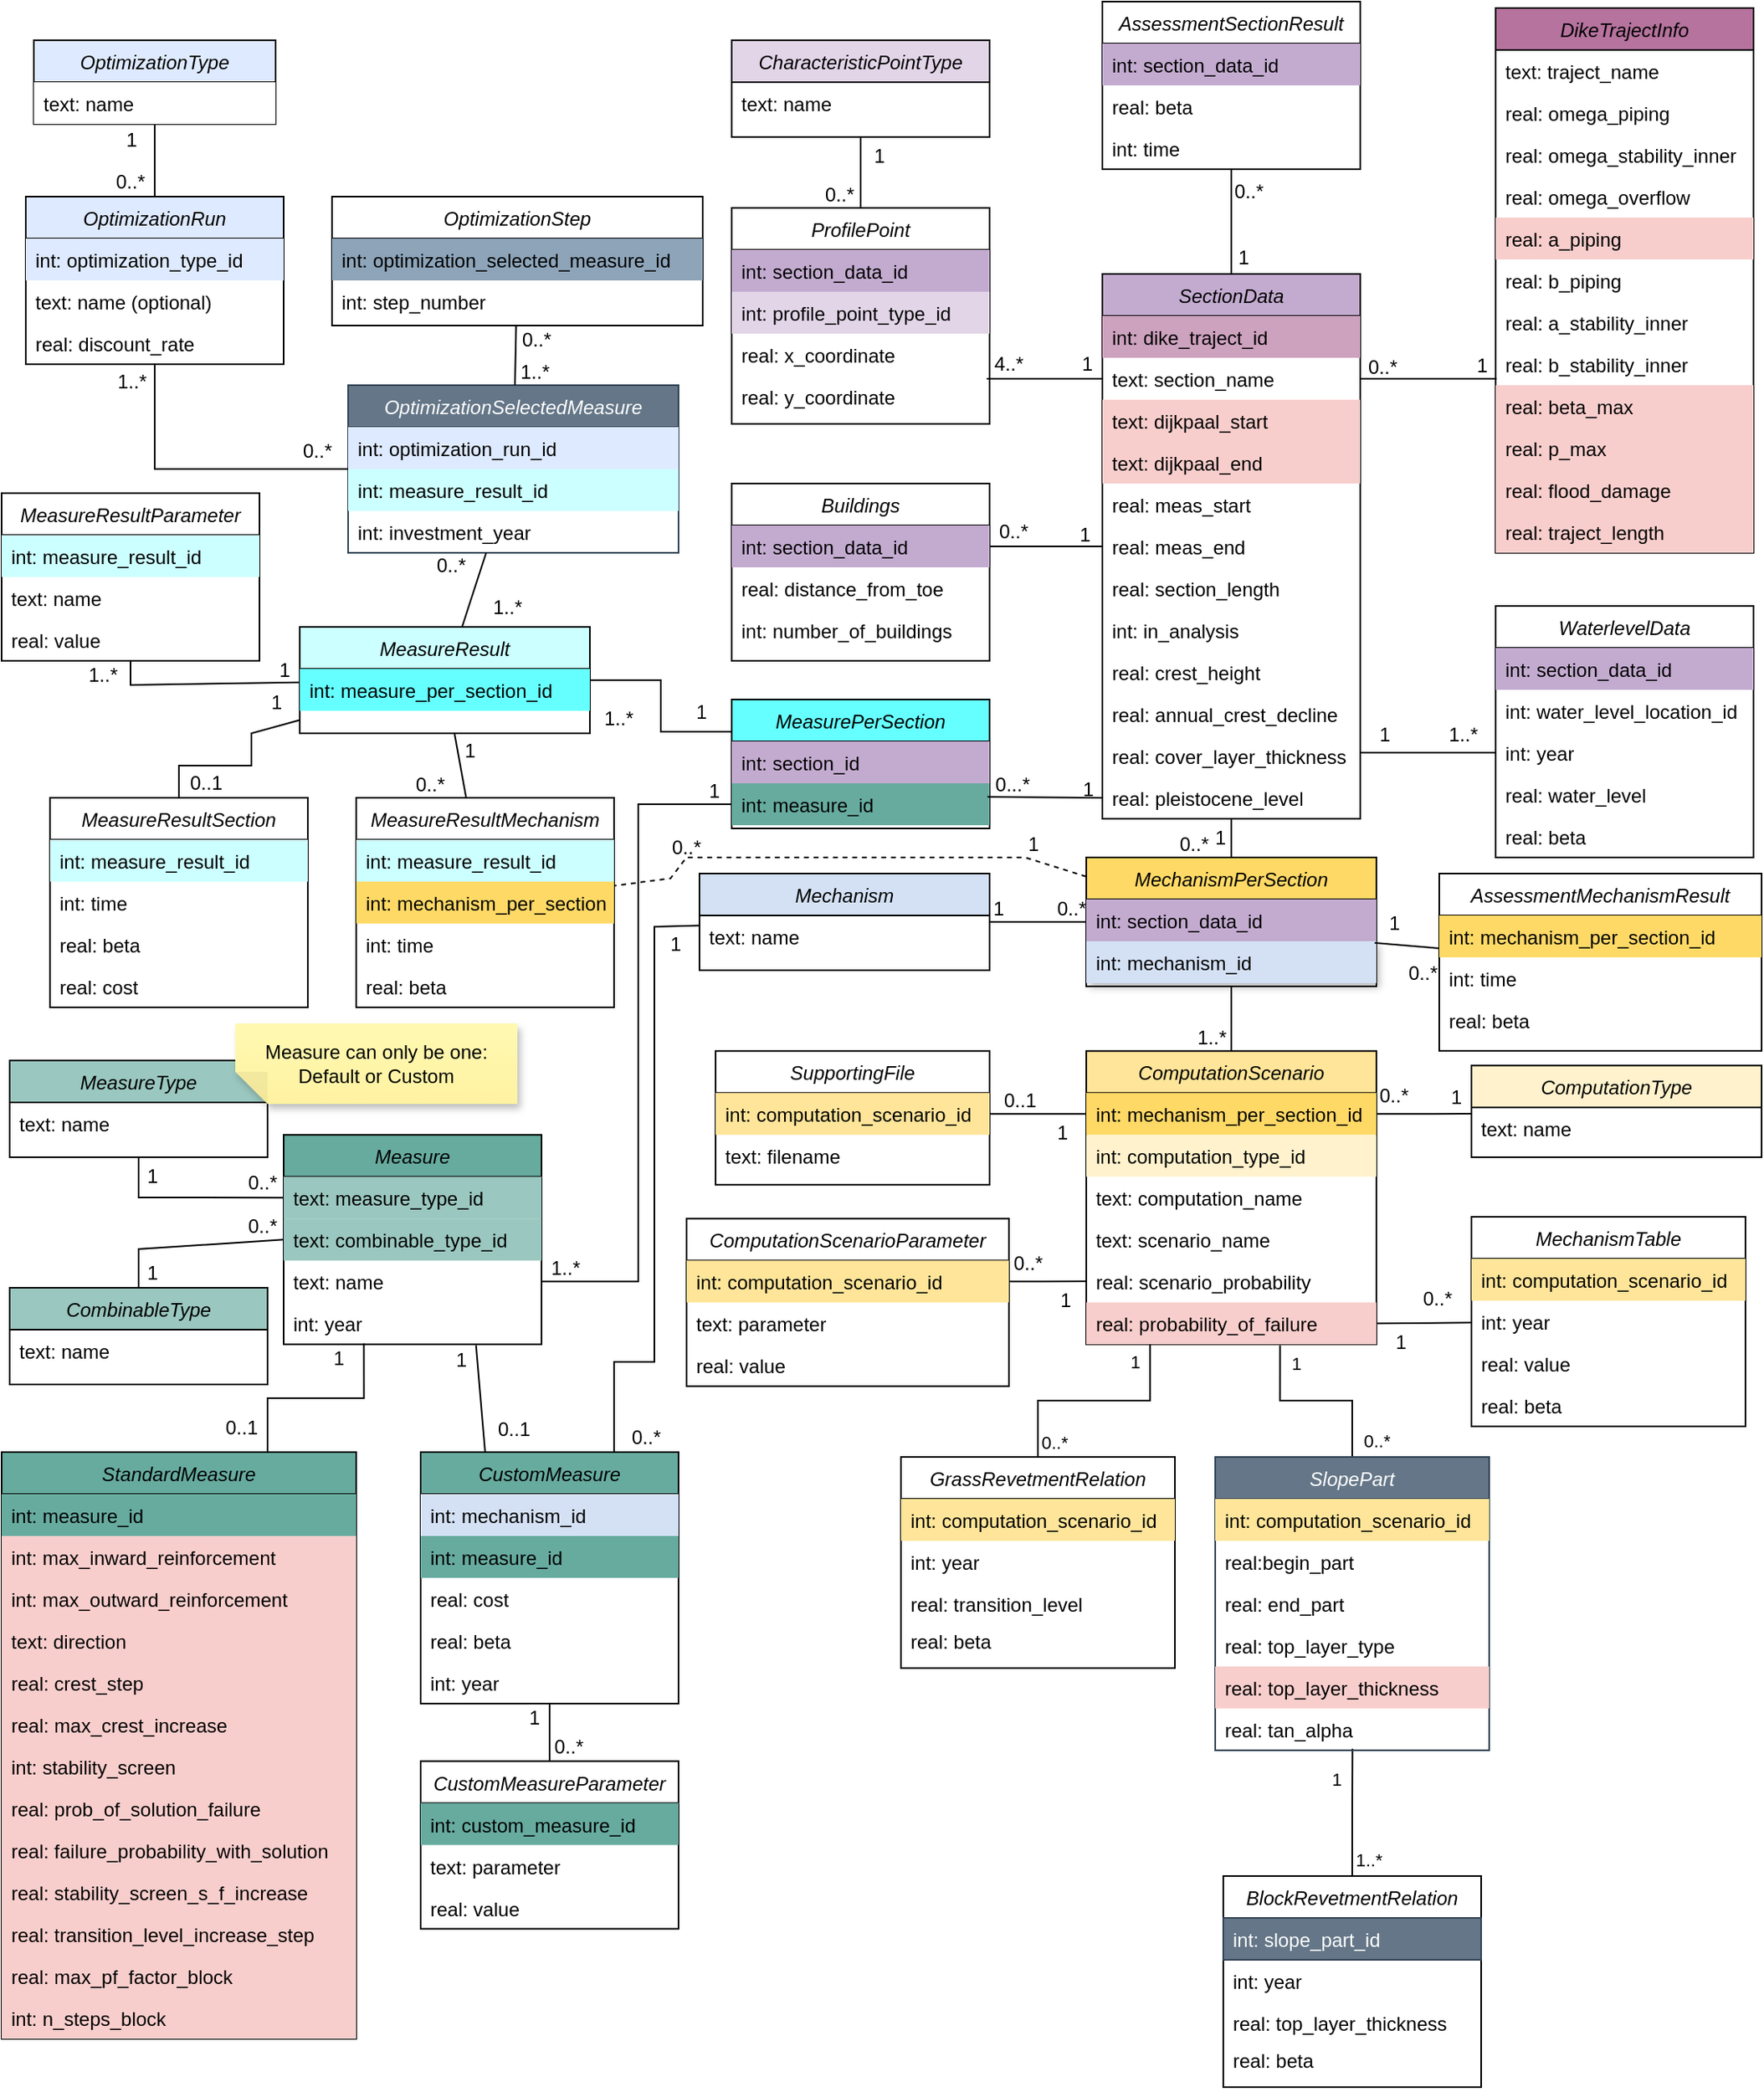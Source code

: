 <mxfile version="21.7.5" type="device">
  <diagram name="EntityDiagram" id="T-HeY9lztn7zAXqoHGck">
    <mxGraphModel dx="1418" dy="1678" grid="1" gridSize="10" guides="1" tooltips="1" connect="1" arrows="1" fold="1" page="1" pageScale="1" pageWidth="1100" pageHeight="850" background="#ffffff" math="0" shadow="0">
      <root>
        <mxCell id="iij-sJ3s8TavJlbYBpzY-0" />
        <mxCell id="iij-sJ3s8TavJlbYBpzY-1" parent="iij-sJ3s8TavJlbYBpzY-0" />
        <mxCell id="iij-sJ3s8TavJlbYBpzY-30" value="SectionData" style="swimlane;fontStyle=2;align=center;verticalAlign=top;childLayout=stackLayout;horizontal=1;startSize=26;horizontalStack=0;resizeParent=1;resizeLast=0;collapsible=1;marginBottom=0;rounded=0;shadow=0;strokeWidth=1;fillColor=#C3ABD0;" parent="iij-sJ3s8TavJlbYBpzY-1" vertex="1">
          <mxGeometry x="688" y="-645" width="160" height="338" as="geometry">
            <mxRectangle x="230" y="140" width="160" height="26" as="alternateBounds" />
          </mxGeometry>
        </mxCell>
        <mxCell id="U5uztu8Wk9COfDk5JMuz-16" value="int: dike_traject_id" style="text;align=left;verticalAlign=top;spacingLeft=4;spacingRight=4;overflow=hidden;rotatable=0;points=[[0,0.5],[1,0.5]];portConstraint=eastwest;fillColor=#CDA2BE;" parent="iij-sJ3s8TavJlbYBpzY-30" vertex="1">
          <mxGeometry y="26" width="160" height="26" as="geometry" />
        </mxCell>
        <mxCell id="iij-sJ3s8TavJlbYBpzY-31" value="text: section_name" style="text;align=left;verticalAlign=top;spacingLeft=4;spacingRight=4;overflow=hidden;rotatable=0;points=[[0,0.5],[1,0.5]];portConstraint=eastwest;rounded=0;shadow=0;html=0;" parent="iij-sJ3s8TavJlbYBpzY-30" vertex="1">
          <mxGeometry y="52" width="160" height="26" as="geometry" />
        </mxCell>
        <mxCell id="iij-sJ3s8TavJlbYBpzY-32" value="text: dijkpaal_start" style="text;align=left;verticalAlign=top;spacingLeft=4;spacingRight=4;overflow=hidden;rotatable=0;points=[[0,0.5],[1,0.5]];portConstraint=eastwest;rounded=0;shadow=0;html=0;fillColor=#F8CECC;" parent="iij-sJ3s8TavJlbYBpzY-30" vertex="1">
          <mxGeometry y="78" width="160" height="26" as="geometry" />
        </mxCell>
        <mxCell id="iij-sJ3s8TavJlbYBpzY-33" value="text: dijkpaal_end" style="text;align=left;verticalAlign=top;spacingLeft=4;spacingRight=4;overflow=hidden;rotatable=0;points=[[0,0.5],[1,0.5]];portConstraint=eastwest;rounded=0;shadow=0;html=0;fillColor=#F8CECC;" parent="iij-sJ3s8TavJlbYBpzY-30" vertex="1">
          <mxGeometry y="104" width="160" height="26" as="geometry" />
        </mxCell>
        <mxCell id="iij-sJ3s8TavJlbYBpzY-34" value="real: meas_start" style="text;align=left;verticalAlign=top;spacingLeft=4;spacingRight=4;overflow=hidden;rotatable=0;points=[[0,0.5],[1,0.5]];portConstraint=eastwest;rounded=0;shadow=0;html=0;" parent="iij-sJ3s8TavJlbYBpzY-30" vertex="1">
          <mxGeometry y="130" width="160" height="26" as="geometry" />
        </mxCell>
        <mxCell id="iij-sJ3s8TavJlbYBpzY-35" value="real: meas_end" style="text;align=left;verticalAlign=top;spacingLeft=4;spacingRight=4;overflow=hidden;rotatable=0;points=[[0,0.5],[1,0.5]];portConstraint=eastwest;rounded=0;shadow=0;html=0;" parent="iij-sJ3s8TavJlbYBpzY-30" vertex="1">
          <mxGeometry y="156" width="160" height="26" as="geometry" />
        </mxCell>
        <mxCell id="iij-sJ3s8TavJlbYBpzY-36" value="real: section_length" style="text;align=left;verticalAlign=top;spacingLeft=4;spacingRight=4;overflow=hidden;rotatable=0;points=[[0,0.5],[1,0.5]];portConstraint=eastwest;rounded=0;shadow=0;html=0;" parent="iij-sJ3s8TavJlbYBpzY-30" vertex="1">
          <mxGeometry y="182" width="160" height="26" as="geometry" />
        </mxCell>
        <mxCell id="iij-sJ3s8TavJlbYBpzY-37" value="int: in_analysis" style="text;align=left;verticalAlign=top;spacingLeft=4;spacingRight=4;overflow=hidden;rotatable=0;points=[[0,0.5],[1,0.5]];portConstraint=eastwest;rounded=0;shadow=0;html=0;" parent="iij-sJ3s8TavJlbYBpzY-30" vertex="1">
          <mxGeometry y="208" width="160" height="26" as="geometry" />
        </mxCell>
        <mxCell id="iij-sJ3s8TavJlbYBpzY-38" value="real: crest_height" style="text;align=left;verticalAlign=top;spacingLeft=4;spacingRight=4;overflow=hidden;rotatable=0;points=[[0,0.5],[1,0.5]];portConstraint=eastwest;rounded=0;shadow=0;html=0;" parent="iij-sJ3s8TavJlbYBpzY-30" vertex="1">
          <mxGeometry y="234" width="160" height="26" as="geometry" />
        </mxCell>
        <mxCell id="iij-sJ3s8TavJlbYBpzY-39" value="real: annual_crest_decline" style="text;align=left;verticalAlign=top;spacingLeft=4;spacingRight=4;overflow=hidden;rotatable=0;points=[[0,0.5],[1,0.5]];portConstraint=eastwest;rounded=0;shadow=0;html=0;" parent="iij-sJ3s8TavJlbYBpzY-30" vertex="1">
          <mxGeometry y="260" width="160" height="26" as="geometry" />
        </mxCell>
        <mxCell id="iij-sJ3s8TavJlbYBpzY-40" value="real: cover_layer_thickness" style="text;align=left;verticalAlign=top;spacingLeft=4;spacingRight=4;overflow=hidden;rotatable=0;points=[[0,0.5],[1,0.5]];portConstraint=eastwest;rounded=0;shadow=0;html=0;" parent="iij-sJ3s8TavJlbYBpzY-30" vertex="1">
          <mxGeometry y="286" width="160" height="26" as="geometry" />
        </mxCell>
        <mxCell id="iij-sJ3s8TavJlbYBpzY-41" value="real: pleistocene_level" style="text;align=left;verticalAlign=top;spacingLeft=4;spacingRight=4;overflow=hidden;rotatable=0;points=[[0,0.5],[1,0.5]];portConstraint=eastwest;rounded=0;shadow=0;html=0;" parent="iij-sJ3s8TavJlbYBpzY-30" vertex="1">
          <mxGeometry y="312" width="160" height="26" as="geometry" />
        </mxCell>
        <mxCell id="iij-sJ3s8TavJlbYBpzY-65" value="Buildings" style="swimlane;fontStyle=2;align=center;verticalAlign=top;childLayout=stackLayout;horizontal=1;startSize=26;horizontalStack=0;resizeParent=1;resizeLast=0;collapsible=1;marginBottom=0;rounded=0;shadow=0;strokeWidth=1;" parent="iij-sJ3s8TavJlbYBpzY-1" vertex="1">
          <mxGeometry x="458" y="-515" width="160" height="110" as="geometry">
            <mxRectangle x="230" y="140" width="160" height="26" as="alternateBounds" />
          </mxGeometry>
        </mxCell>
        <mxCell id="iij-sJ3s8TavJlbYBpzY-66" value="int: section_data_id" style="text;align=left;verticalAlign=top;spacingLeft=4;spacingRight=4;overflow=hidden;rotatable=0;points=[[0,0.5],[1,0.5]];portConstraint=eastwest;fillColor=#C3ABD0;" parent="iij-sJ3s8TavJlbYBpzY-65" vertex="1">
          <mxGeometry y="26" width="160" height="26" as="geometry" />
        </mxCell>
        <mxCell id="iij-sJ3s8TavJlbYBpzY-67" value="real: distance_from_toe" style="text;align=left;verticalAlign=top;spacingLeft=4;spacingRight=4;overflow=hidden;rotatable=0;points=[[0,0.5],[1,0.5]];portConstraint=eastwest;rounded=0;shadow=0;html=0;" parent="iij-sJ3s8TavJlbYBpzY-65" vertex="1">
          <mxGeometry y="52" width="160" height="26" as="geometry" />
        </mxCell>
        <mxCell id="iij-sJ3s8TavJlbYBpzY-68" value="int: number_of_buildings" style="text;align=left;verticalAlign=top;spacingLeft=4;spacingRight=4;overflow=hidden;rotatable=0;points=[[0,0.5],[1,0.5]];portConstraint=eastwest;rounded=0;shadow=0;html=0;" parent="iij-sJ3s8TavJlbYBpzY-65" vertex="1">
          <mxGeometry y="78" width="160" height="26" as="geometry" />
        </mxCell>
        <mxCell id="iij-sJ3s8TavJlbYBpzY-2" value="Measure" style="swimlane;fontStyle=2;align=center;verticalAlign=top;childLayout=stackLayout;horizontal=1;startSize=26;horizontalStack=0;resizeParent=1;resizeLast=0;collapsible=1;marginBottom=0;rounded=0;shadow=0;strokeWidth=1;fillColor=#67AB9F;" parent="iij-sJ3s8TavJlbYBpzY-1" vertex="1">
          <mxGeometry x="180" y="-110.87" width="160" height="130" as="geometry">
            <mxRectangle x="230" y="140" width="160" height="26" as="alternateBounds" />
          </mxGeometry>
        </mxCell>
        <mxCell id="iij-sJ3s8TavJlbYBpzY-3" value="text: measure_type_id" style="text;align=left;verticalAlign=top;spacingLeft=4;spacingRight=4;overflow=hidden;rotatable=0;points=[[0,0.5],[1,0.5]];portConstraint=eastwest;rounded=0;shadow=0;html=0;fillColor=#9AC7BF;" parent="iij-sJ3s8TavJlbYBpzY-2" vertex="1">
          <mxGeometry y="26" width="160" height="26" as="geometry" />
        </mxCell>
        <mxCell id="iij-sJ3s8TavJlbYBpzY-4" value="text: combinable_type_id" style="text;align=left;verticalAlign=top;spacingLeft=4;spacingRight=4;overflow=hidden;rotatable=0;points=[[0,0.5],[1,0.5]];portConstraint=eastwest;fillColor=#9AC7BF;" parent="iij-sJ3s8TavJlbYBpzY-2" vertex="1">
          <mxGeometry y="52" width="160" height="26" as="geometry" />
        </mxCell>
        <mxCell id="iij-sJ3s8TavJlbYBpzY-5" value="text: name" style="text;align=left;verticalAlign=top;spacingLeft=4;spacingRight=4;overflow=hidden;rotatable=0;points=[[0,0.5],[1,0.5]];portConstraint=eastwest;rounded=0;shadow=0;html=0;" parent="iij-sJ3s8TavJlbYBpzY-2" vertex="1">
          <mxGeometry y="78" width="160" height="26" as="geometry" />
        </mxCell>
        <mxCell id="iij-sJ3s8TavJlbYBpzY-6" value="int: year" style="text;align=left;verticalAlign=top;spacingLeft=4;spacingRight=4;overflow=hidden;rotatable=0;points=[[0,0.5],[1,0.5]];portConstraint=eastwest;" parent="iij-sJ3s8TavJlbYBpzY-2" vertex="1">
          <mxGeometry y="104" width="160" height="26" as="geometry" />
        </mxCell>
        <mxCell id="iij-sJ3s8TavJlbYBpzY-7" value="ProfilePoint" style="swimlane;fontStyle=2;align=center;verticalAlign=top;childLayout=stackLayout;horizontal=1;startSize=26;horizontalStack=0;resizeParent=1;resizeLast=0;collapsible=1;marginBottom=0;rounded=0;shadow=0;strokeWidth=1;" parent="iij-sJ3s8TavJlbYBpzY-1" vertex="1">
          <mxGeometry x="458" y="-686" width="160" height="134" as="geometry">
            <mxRectangle x="230" y="140" width="160" height="26" as="alternateBounds" />
          </mxGeometry>
        </mxCell>
        <mxCell id="iij-sJ3s8TavJlbYBpzY-8" value="int: section_data_id" style="text;align=left;verticalAlign=top;spacingLeft=4;spacingRight=4;overflow=hidden;rotatable=0;points=[[0,0.5],[1,0.5]];portConstraint=eastwest;fillColor=#C3ABD0;" parent="iij-sJ3s8TavJlbYBpzY-7" vertex="1">
          <mxGeometry y="26" width="160" height="26" as="geometry" />
        </mxCell>
        <mxCell id="iij-sJ3s8TavJlbYBpzY-9" value="int: profile_point_type_id" style="text;align=left;verticalAlign=top;spacingLeft=4;spacingRight=4;overflow=hidden;rotatable=0;points=[[0,0.5],[1,0.5]];portConstraint=eastwest;rounded=0;shadow=0;html=0;fillColor=#E1D5E7;" parent="iij-sJ3s8TavJlbYBpzY-7" vertex="1">
          <mxGeometry y="52" width="160" height="26" as="geometry" />
        </mxCell>
        <mxCell id="iij-sJ3s8TavJlbYBpzY-11" value="real: x_coordinate" style="text;align=left;verticalAlign=top;spacingLeft=4;spacingRight=4;overflow=hidden;rotatable=0;points=[[0,0.5],[1,0.5]];portConstraint=eastwest;rounded=0;shadow=0;html=0;" parent="iij-sJ3s8TavJlbYBpzY-7" vertex="1">
          <mxGeometry y="78" width="160" height="26" as="geometry" />
        </mxCell>
        <mxCell id="iij-sJ3s8TavJlbYBpzY-12" value="real: y_coordinate" style="text;align=left;verticalAlign=top;spacingLeft=4;spacingRight=4;overflow=hidden;rotatable=0;points=[[0,0.5],[1,0.5]];portConstraint=eastwest;rounded=0;shadow=0;html=0;" parent="iij-sJ3s8TavJlbYBpzY-7" vertex="1">
          <mxGeometry y="104" width="160" height="26" as="geometry" />
        </mxCell>
        <mxCell id="iij-sJ3s8TavJlbYBpzY-13" value="MechanismTable" style="swimlane;fontStyle=2;align=center;verticalAlign=top;childLayout=stackLayout;horizontal=1;startSize=26;horizontalStack=0;resizeParent=1;resizeLast=0;collapsible=1;marginBottom=0;rounded=0;shadow=0;strokeWidth=1;fillColor=none;" parent="iij-sJ3s8TavJlbYBpzY-1" vertex="1">
          <mxGeometry x="917" y="-60" width="170" height="130" as="geometry">
            <mxRectangle x="230" y="140" width="160" height="26" as="alternateBounds" />
          </mxGeometry>
        </mxCell>
        <mxCell id="iij-sJ3s8TavJlbYBpzY-14" value="int: computation_scenario_id" style="text;align=left;verticalAlign=top;spacingLeft=4;spacingRight=4;overflow=hidden;rotatable=0;points=[[0,0.5],[1,0.5]];portConstraint=eastwest;rounded=0;shadow=0;html=0;fillColor=#FFE599;" parent="iij-sJ3s8TavJlbYBpzY-13" vertex="1">
          <mxGeometry y="26" width="170" height="26" as="geometry" />
        </mxCell>
        <mxCell id="iij-sJ3s8TavJlbYBpzY-15" value="int: year" style="text;align=left;verticalAlign=top;spacingLeft=4;spacingRight=4;overflow=hidden;rotatable=0;points=[[0,0.5],[1,0.5]];portConstraint=eastwest;rounded=0;shadow=0;html=0;" parent="iij-sJ3s8TavJlbYBpzY-13" vertex="1">
          <mxGeometry y="52" width="170" height="26" as="geometry" />
        </mxCell>
        <mxCell id="iij-sJ3s8TavJlbYBpzY-16" value="real: value" style="text;align=left;verticalAlign=top;spacingLeft=4;spacingRight=4;overflow=hidden;rotatable=0;points=[[0,0.5],[1,0.5]];portConstraint=eastwest;rounded=0;shadow=0;html=0;" parent="iij-sJ3s8TavJlbYBpzY-13" vertex="1">
          <mxGeometry y="78" width="170" height="26" as="geometry" />
        </mxCell>
        <mxCell id="iij-sJ3s8TavJlbYBpzY-17" value="real: beta" style="text;align=left;verticalAlign=top;spacingLeft=4;spacingRight=4;overflow=hidden;rotatable=0;points=[[0,0.5],[1,0.5]];portConstraint=eastwest;rounded=0;shadow=0;html=0;" parent="iij-sJ3s8TavJlbYBpzY-13" vertex="1">
          <mxGeometry y="104" width="170" height="26" as="geometry" />
        </mxCell>
        <mxCell id="iij-sJ3s8TavJlbYBpzY-18" value="MechanismPerSection" style="swimlane;fontStyle=2;align=center;verticalAlign=top;childLayout=stackLayout;horizontal=1;startSize=26;horizontalStack=0;resizeParent=1;resizeLast=0;collapsible=1;marginBottom=0;rounded=0;shadow=0;strokeWidth=1;fillColor=#FFD966;" parent="iij-sJ3s8TavJlbYBpzY-1" vertex="1">
          <mxGeometry x="678" y="-283" width="180" height="80" as="geometry">
            <mxRectangle x="230" y="140" width="160" height="26" as="alternateBounds" />
          </mxGeometry>
        </mxCell>
        <mxCell id="iij-sJ3s8TavJlbYBpzY-19" value="int: section_data_id" style="text;align=left;verticalAlign=top;spacingLeft=4;spacingRight=4;overflow=hidden;rotatable=0;points=[[0,0.5],[1,0.5]];portConstraint=eastwest;fillColor=#C3ABD0;" parent="iij-sJ3s8TavJlbYBpzY-18" vertex="1">
          <mxGeometry y="26" width="180" height="26" as="geometry" />
        </mxCell>
        <mxCell id="iij-sJ3s8TavJlbYBpzY-20" value="int: mechanism_id" style="text;align=left;verticalAlign=top;spacingLeft=4;spacingRight=4;overflow=hidden;rotatable=0;points=[[0,0.5],[1,0.5]];portConstraint=eastwest;rounded=0;shadow=1;html=0;fillColor=#D4E1F5;" parent="iij-sJ3s8TavJlbYBpzY-18" vertex="1">
          <mxGeometry y="52" width="180" height="26" as="geometry" />
        </mxCell>
        <mxCell id="iij-sJ3s8TavJlbYBpzY-21" value="MeasurePerSection" style="swimlane;fontStyle=2;align=center;verticalAlign=top;childLayout=stackLayout;horizontal=1;startSize=26;horizontalStack=0;resizeParent=1;resizeLast=0;collapsible=1;marginBottom=0;rounded=0;shadow=0;strokeWidth=1;fillColor=#66FFFF;" parent="iij-sJ3s8TavJlbYBpzY-1" vertex="1">
          <mxGeometry x="458" y="-381" width="160" height="80" as="geometry">
            <mxRectangle x="230" y="140" width="160" height="26" as="alternateBounds" />
          </mxGeometry>
        </mxCell>
        <mxCell id="iij-sJ3s8TavJlbYBpzY-22" value="int: section_id" style="text;align=left;verticalAlign=top;spacingLeft=4;spacingRight=4;overflow=hidden;rotatable=0;points=[[0,0.5],[1,0.5]];portConstraint=eastwest;fillColor=#C3ABD0;" parent="iij-sJ3s8TavJlbYBpzY-21" vertex="1">
          <mxGeometry y="26" width="160" height="26" as="geometry" />
        </mxCell>
        <mxCell id="iij-sJ3s8TavJlbYBpzY-23" value="int: measure_id" style="text;align=left;verticalAlign=top;spacingLeft=4;spacingRight=4;overflow=hidden;rotatable=0;points=[[0,0.5],[1,0.5]];portConstraint=eastwest;rounded=0;shadow=0;html=0;fillColor=#67AB9F;" parent="iij-sJ3s8TavJlbYBpzY-21" vertex="1">
          <mxGeometry y="52" width="160" height="26" as="geometry" />
        </mxCell>
        <mxCell id="iij-sJ3s8TavJlbYBpzY-24" value="WaterlevelData" style="swimlane;fontStyle=2;align=center;verticalAlign=top;childLayout=stackLayout;horizontal=1;startSize=26;horizontalStack=0;resizeParent=1;resizeLast=0;collapsible=1;marginBottom=0;rounded=0;shadow=0;strokeWidth=1;" parent="iij-sJ3s8TavJlbYBpzY-1" vertex="1">
          <mxGeometry x="932" y="-439" width="160" height="156" as="geometry">
            <mxRectangle x="230" y="140" width="160" height="26" as="alternateBounds" />
          </mxGeometry>
        </mxCell>
        <mxCell id="iij-sJ3s8TavJlbYBpzY-25" value="int: section_data_id" style="text;align=left;verticalAlign=top;spacingLeft=4;spacingRight=4;overflow=hidden;rotatable=0;points=[[0,0.5],[1,0.5]];portConstraint=eastwest;fillColor=#C3ABD0;" parent="iij-sJ3s8TavJlbYBpzY-24" vertex="1">
          <mxGeometry y="26" width="160" height="26" as="geometry" />
        </mxCell>
        <mxCell id="iij-sJ3s8TavJlbYBpzY-26" value="int: water_level_location_id" style="text;align=left;verticalAlign=top;spacingLeft=4;spacingRight=4;overflow=hidden;rotatable=0;points=[[0,0.5],[1,0.5]];portConstraint=eastwest;" parent="iij-sJ3s8TavJlbYBpzY-24" vertex="1">
          <mxGeometry y="52" width="160" height="26" as="geometry" />
        </mxCell>
        <mxCell id="iij-sJ3s8TavJlbYBpzY-27" value="int: year" style="text;align=left;verticalAlign=top;spacingLeft=4;spacingRight=4;overflow=hidden;rotatable=0;points=[[0,0.5],[1,0.5]];portConstraint=eastwest;rounded=0;shadow=0;html=0;" parent="iij-sJ3s8TavJlbYBpzY-24" vertex="1">
          <mxGeometry y="78" width="160" height="26" as="geometry" />
        </mxCell>
        <mxCell id="iij-sJ3s8TavJlbYBpzY-28" value="real: water_level" style="text;align=left;verticalAlign=top;spacingLeft=4;spacingRight=4;overflow=hidden;rotatable=0;points=[[0,0.5],[1,0.5]];portConstraint=eastwest;rounded=0;shadow=0;html=0;" parent="iij-sJ3s8TavJlbYBpzY-24" vertex="1">
          <mxGeometry y="104" width="160" height="26" as="geometry" />
        </mxCell>
        <mxCell id="iij-sJ3s8TavJlbYBpzY-29" value="real: beta" style="text;align=left;verticalAlign=top;spacingLeft=4;spacingRight=4;overflow=hidden;rotatable=0;points=[[0,0.5],[1,0.5]];portConstraint=eastwest;rounded=0;shadow=0;html=0;" parent="iij-sJ3s8TavJlbYBpzY-24" vertex="1">
          <mxGeometry y="130" width="160" height="26" as="geometry" />
        </mxCell>
        <mxCell id="iij-sJ3s8TavJlbYBpzY-42" value="ComputationScenarioParameter" style="swimlane;fontStyle=2;align=center;verticalAlign=top;childLayout=stackLayout;horizontal=1;startSize=26;horizontalStack=0;resizeParent=1;resizeLast=0;collapsible=1;marginBottom=0;rounded=0;shadow=0;strokeWidth=1;fillColor=none;" parent="iij-sJ3s8TavJlbYBpzY-1" vertex="1">
          <mxGeometry x="430" y="-58.87" width="200" height="104" as="geometry">
            <mxRectangle x="230" y="140" width="160" height="26" as="alternateBounds" />
          </mxGeometry>
        </mxCell>
        <mxCell id="iij-sJ3s8TavJlbYBpzY-43" value="int: computation_scenario_id" style="text;align=left;verticalAlign=top;spacingLeft=4;spacingRight=4;overflow=hidden;rotatable=0;points=[[0,0.5],[1,0.5]];portConstraint=eastwest;rounded=0;shadow=0;html=0;fillColor=#FFE599;" parent="iij-sJ3s8TavJlbYBpzY-42" vertex="1">
          <mxGeometry y="26" width="200" height="26" as="geometry" />
        </mxCell>
        <mxCell id="iij-sJ3s8TavJlbYBpzY-44" value="text: parameter" style="text;align=left;verticalAlign=top;spacingLeft=4;spacingRight=4;overflow=hidden;rotatable=0;points=[[0,0.5],[1,0.5]];portConstraint=eastwest;rounded=0;shadow=0;html=0;" parent="iij-sJ3s8TavJlbYBpzY-42" vertex="1">
          <mxGeometry y="52" width="200" height="26" as="geometry" />
        </mxCell>
        <mxCell id="iij-sJ3s8TavJlbYBpzY-45" value="real: value" style="text;align=left;verticalAlign=top;spacingLeft=4;spacingRight=4;overflow=hidden;rotatable=0;points=[[0,0.5],[1,0.5]];portConstraint=eastwest;rounded=0;shadow=0;html=0;" parent="iij-sJ3s8TavJlbYBpzY-42" vertex="1">
          <mxGeometry y="78" width="200" height="26" as="geometry" />
        </mxCell>
        <mxCell id="q7VNS2lA_zCi68RHBkZj-22" style="edgeStyle=orthogonalEdgeStyle;rounded=0;orthogonalLoop=1;jettySize=auto;html=1;exitX=1;exitY=0.5;exitDx=0;exitDy=0;entryX=1.001;entryY=-0.002;entryDx=0;entryDy=0;entryPerimeter=0;" parent="iij-sJ3s8TavJlbYBpzY-42" source="iij-sJ3s8TavJlbYBpzY-42" target="iij-sJ3s8TavJlbYBpzY-44" edge="1">
          <mxGeometry relative="1" as="geometry" />
        </mxCell>
        <mxCell id="iij-sJ3s8TavJlbYBpzY-46" value="ComputationScenario" style="swimlane;fontStyle=2;align=center;verticalAlign=top;childLayout=stackLayout;horizontal=1;startSize=26;horizontalStack=0;resizeParent=1;resizeLast=0;collapsible=1;marginBottom=0;rounded=0;shadow=0;strokeWidth=1;fillColor=#FFE599;" parent="iij-sJ3s8TavJlbYBpzY-1" vertex="1">
          <mxGeometry x="678" y="-162.87" width="180" height="182" as="geometry">
            <mxRectangle x="230" y="140" width="160" height="26" as="alternateBounds" />
          </mxGeometry>
        </mxCell>
        <mxCell id="iij-sJ3s8TavJlbYBpzY-47" value="int: mechanism_per_section_id" style="text;align=left;verticalAlign=top;spacingLeft=4;spacingRight=4;overflow=hidden;rotatable=0;points=[[0,0.5],[1,0.5]];portConstraint=eastwest;rounded=0;shadow=0;html=0;fillColor=#FFD966;" parent="iij-sJ3s8TavJlbYBpzY-46" vertex="1">
          <mxGeometry y="26" width="180" height="26" as="geometry" />
        </mxCell>
        <mxCell id="iij-sJ3s8TavJlbYBpzY-48" value="int: computation_type_id" style="text;align=left;verticalAlign=top;spacingLeft=4;spacingRight=4;overflow=hidden;rotatable=0;points=[[0,0.5],[1,0.5]];portConstraint=eastwest;rounded=0;shadow=0;html=0;fillColor=#FFF2CC;" parent="iij-sJ3s8TavJlbYBpzY-46" vertex="1">
          <mxGeometry y="52" width="180" height="26" as="geometry" />
        </mxCell>
        <mxCell id="iij-sJ3s8TavJlbYBpzY-49" value="text: computation_name" style="text;align=left;verticalAlign=top;spacingLeft=4;spacingRight=4;overflow=hidden;rotatable=0;points=[[0,0.5],[1,0.5]];portConstraint=eastwest;rounded=0;shadow=0;html=0;" parent="iij-sJ3s8TavJlbYBpzY-46" vertex="1">
          <mxGeometry y="78" width="180" height="26" as="geometry" />
        </mxCell>
        <mxCell id="q7VNS2lA_zCi68RHBkZj-20" value="text: scenario_name" style="text;align=left;verticalAlign=top;spacingLeft=4;spacingRight=4;overflow=hidden;rotatable=0;points=[[0,0.5],[1,0.5]];portConstraint=eastwest;rounded=0;shadow=0;html=0;" parent="iij-sJ3s8TavJlbYBpzY-46" vertex="1">
          <mxGeometry y="104" width="180" height="26" as="geometry" />
        </mxCell>
        <mxCell id="iij-sJ3s8TavJlbYBpzY-51" value="real: scenario_probability" style="text;align=left;verticalAlign=top;spacingLeft=4;spacingRight=4;overflow=hidden;rotatable=0;points=[[0,0.5],[1,0.5]];portConstraint=eastwest;rounded=0;shadow=0;html=0;" parent="iij-sJ3s8TavJlbYBpzY-46" vertex="1">
          <mxGeometry y="130" width="180" height="26" as="geometry" />
        </mxCell>
        <mxCell id="iij-sJ3s8TavJlbYBpzY-52" value="real: probability_of_failure" style="text;align=left;verticalAlign=top;spacingLeft=4;spacingRight=4;overflow=hidden;rotatable=0;points=[[0,0.5],[1,0.5]];portConstraint=eastwest;rounded=0;shadow=0;html=0;fillColor=#F8CECC;" parent="iij-sJ3s8TavJlbYBpzY-46" vertex="1">
          <mxGeometry y="156" width="180" height="26" as="geometry" />
        </mxCell>
        <mxCell id="iij-sJ3s8TavJlbYBpzY-53" value="" style="endArrow=none;html=1;rounded=0;entryX=0.992;entryY=0.324;entryDx=0;entryDy=0;exitX=0;exitY=0.5;exitDx=0;exitDy=0;entryPerimeter=0;" parent="iij-sJ3s8TavJlbYBpzY-1" source="iij-sJ3s8TavJlbYBpzY-41" target="iij-sJ3s8TavJlbYBpzY-23" edge="1">
          <mxGeometry relative="1" as="geometry">
            <mxPoint x="782" y="-325" as="sourcePoint" />
            <mxPoint x="942" y="-325" as="targetPoint" />
            <Array as="points" />
          </mxGeometry>
        </mxCell>
        <mxCell id="iij-sJ3s8TavJlbYBpzY-54" value="1" style="resizable=0;html=1;whiteSpace=wrap;align=left;verticalAlign=bottom;" parent="iij-sJ3s8TavJlbYBpzY-53" connectable="0" vertex="1">
          <mxGeometry x="-1" relative="1" as="geometry">
            <mxPoint x="-14" y="3" as="offset" />
          </mxGeometry>
        </mxCell>
        <mxCell id="iij-sJ3s8TavJlbYBpzY-55" value="0...*" style="resizable=0;html=1;whiteSpace=wrap;align=right;verticalAlign=bottom;" parent="iij-sJ3s8TavJlbYBpzY-53" connectable="0" vertex="1">
          <mxGeometry x="1" relative="1" as="geometry">
            <mxPoint x="28" y="1" as="offset" />
          </mxGeometry>
        </mxCell>
        <mxCell id="iij-sJ3s8TavJlbYBpzY-56" value="" style="endArrow=none;html=1;rounded=0;exitX=0;exitY=0.5;exitDx=0;exitDy=0;entryX=1;entryY=0.5;entryDx=0;entryDy=0;" parent="iij-sJ3s8TavJlbYBpzY-1" source="iij-sJ3s8TavJlbYBpzY-35" target="iij-sJ3s8TavJlbYBpzY-66" edge="1">
          <mxGeometry relative="1" as="geometry">
            <mxPoint x="688.0" y="-450" as="sourcePoint" />
            <mxPoint x="638.0" y="-450" as="targetPoint" />
          </mxGeometry>
        </mxCell>
        <mxCell id="iij-sJ3s8TavJlbYBpzY-57" value="1" style="resizable=0;html=1;whiteSpace=wrap;align=left;verticalAlign=bottom;" parent="iij-sJ3s8TavJlbYBpzY-56" connectable="0" vertex="1">
          <mxGeometry x="-1" relative="1" as="geometry">
            <mxPoint x="-16" y="1" as="offset" />
          </mxGeometry>
        </mxCell>
        <mxCell id="iij-sJ3s8TavJlbYBpzY-58" value="0..*" style="resizable=0;html=1;whiteSpace=wrap;align=right;verticalAlign=bottom;" parent="iij-sJ3s8TavJlbYBpzY-56" connectable="0" vertex="1">
          <mxGeometry x="1" relative="1" as="geometry">
            <mxPoint x="25" y="-1" as="offset" />
          </mxGeometry>
        </mxCell>
        <mxCell id="iij-sJ3s8TavJlbYBpzY-59" value="" style="endArrow=none;html=1;rounded=0;" parent="iij-sJ3s8TavJlbYBpzY-1" source="iij-sJ3s8TavJlbYBpzY-18" target="iij-sJ3s8TavJlbYBpzY-46" edge="1">
          <mxGeometry relative="1" as="geometry">
            <mxPoint x="802" y="-423" as="sourcePoint" />
            <mxPoint x="962" y="-423" as="targetPoint" />
          </mxGeometry>
        </mxCell>
        <mxCell id="iij-sJ3s8TavJlbYBpzY-60" value="1" style="resizable=0;html=1;whiteSpace=wrap;align=left;verticalAlign=bottom;" parent="iij-sJ3s8TavJlbYBpzY-59" connectable="0" vertex="1">
          <mxGeometry x="-1" relative="1" as="geometry">
            <mxPoint x="90" y="-148" as="offset" />
          </mxGeometry>
        </mxCell>
        <mxCell id="iij-sJ3s8TavJlbYBpzY-61" value="1..*" style="resizable=0;html=1;whiteSpace=wrap;align=right;verticalAlign=bottom;fillColor=none;" parent="iij-sJ3s8TavJlbYBpzY-59" connectable="0" vertex="1">
          <mxGeometry x="1" relative="1" as="geometry">
            <mxPoint x="-2" as="offset" />
          </mxGeometry>
        </mxCell>
        <mxCell id="iij-sJ3s8TavJlbYBpzY-62" value="" style="endArrow=none;html=1;rounded=0;exitX=0;exitY=0.5;exitDx=0;exitDy=0;entryX=1;entryY=0.5;entryDx=0;entryDy=0;edgeStyle=orthogonalEdgeStyle;" parent="iij-sJ3s8TavJlbYBpzY-1" source="iij-sJ3s8TavJlbYBpzY-23" target="iij-sJ3s8TavJlbYBpzY-5" edge="1">
          <mxGeometry relative="1" as="geometry">
            <mxPoint x="802" y="-481" as="sourcePoint" />
            <mxPoint x="962" y="-481" as="targetPoint" />
            <Array as="points">
              <mxPoint x="400" y="-316" />
              <mxPoint x="400" y="-20" />
            </Array>
          </mxGeometry>
        </mxCell>
        <mxCell id="iij-sJ3s8TavJlbYBpzY-63" value="1" style="resizable=0;html=1;whiteSpace=wrap;align=left;verticalAlign=bottom;" parent="iij-sJ3s8TavJlbYBpzY-62" connectable="0" vertex="1">
          <mxGeometry x="-1" relative="1" as="geometry">
            <mxPoint x="-16" as="offset" />
          </mxGeometry>
        </mxCell>
        <mxCell id="iij-sJ3s8TavJlbYBpzY-64" value="1..*" style="resizable=0;html=1;whiteSpace=wrap;align=right;verticalAlign=bottom;" parent="iij-sJ3s8TavJlbYBpzY-62" connectable="0" vertex="1">
          <mxGeometry x="1" relative="1" as="geometry">
            <mxPoint x="25" as="offset" />
          </mxGeometry>
        </mxCell>
        <mxCell id="iij-sJ3s8TavJlbYBpzY-69" value="" style="endArrow=none;html=1;rounded=0;exitX=1;exitY=0.5;exitDx=0;exitDy=0;" parent="iij-sJ3s8TavJlbYBpzY-1" source="iij-sJ3s8TavJlbYBpzY-52" target="iij-sJ3s8TavJlbYBpzY-13" edge="1">
          <mxGeometry relative="1" as="geometry">
            <mxPoint x="818" y="49" as="sourcePoint" />
            <mxPoint x="1362" y="-152.87" as="targetPoint" />
            <Array as="points" />
          </mxGeometry>
        </mxCell>
        <mxCell id="iij-sJ3s8TavJlbYBpzY-70" value="1" style="resizable=0;html=1;whiteSpace=wrap;align=left;verticalAlign=bottom;" parent="iij-sJ3s8TavJlbYBpzY-69" connectable="0" vertex="1">
          <mxGeometry x="-1" relative="1" as="geometry">
            <mxPoint x="10" y="20" as="offset" />
          </mxGeometry>
        </mxCell>
        <mxCell id="iij-sJ3s8TavJlbYBpzY-71" value="0..*" style="resizable=0;html=1;whiteSpace=wrap;align=right;verticalAlign=bottom;" parent="iij-sJ3s8TavJlbYBpzY-69" connectable="0" vertex="1">
          <mxGeometry x="1" relative="1" as="geometry">
            <mxPoint x="-10" y="-6" as="offset" />
          </mxGeometry>
        </mxCell>
        <mxCell id="iij-sJ3s8TavJlbYBpzY-75" value="Mechanism" style="swimlane;fontStyle=2;align=center;verticalAlign=top;childLayout=stackLayout;horizontal=1;startSize=26;horizontalStack=0;resizeParent=1;resizeLast=0;collapsible=1;marginBottom=0;rounded=0;shadow=0;strokeWidth=1;fillColor=#D4E1F5;" parent="iij-sJ3s8TavJlbYBpzY-1" vertex="1">
          <mxGeometry x="438" y="-273" width="180" height="60" as="geometry">
            <mxRectangle x="230" y="140" width="160" height="26" as="alternateBounds" />
          </mxGeometry>
        </mxCell>
        <mxCell id="iij-sJ3s8TavJlbYBpzY-76" value="text: name" style="text;align=left;verticalAlign=top;spacingLeft=4;spacingRight=4;overflow=hidden;rotatable=0;points=[[0,0.5],[1,0.5]];portConstraint=eastwest;rounded=0;shadow=0;html=0;" parent="iij-sJ3s8TavJlbYBpzY-75" vertex="1">
          <mxGeometry y="26" width="180" height="26" as="geometry" />
        </mxCell>
        <mxCell id="iij-sJ3s8TavJlbYBpzY-77" value="CharacteristicPointType" style="swimlane;fontStyle=2;align=center;verticalAlign=top;childLayout=stackLayout;horizontal=1;startSize=26;horizontalStack=0;resizeParent=1;resizeLast=0;collapsible=1;marginBottom=0;rounded=0;shadow=0;strokeWidth=1;fillColor=#E1D5E7;" parent="iij-sJ3s8TavJlbYBpzY-1" vertex="1">
          <mxGeometry x="458" y="-790" width="160" height="60" as="geometry">
            <mxRectangle x="230" y="140" width="160" height="26" as="alternateBounds" />
          </mxGeometry>
        </mxCell>
        <mxCell id="iij-sJ3s8TavJlbYBpzY-78" value="text: name" style="text;align=left;verticalAlign=top;spacingLeft=4;spacingRight=4;overflow=hidden;rotatable=0;points=[[0,0.5],[1,0.5]];portConstraint=eastwest;" parent="iij-sJ3s8TavJlbYBpzY-77" vertex="1">
          <mxGeometry y="26" width="160" height="26" as="geometry" />
        </mxCell>
        <mxCell id="iij-sJ3s8TavJlbYBpzY-79" value="" style="endArrow=none;html=1;rounded=0;" parent="iij-sJ3s8TavJlbYBpzY-1" source="iij-sJ3s8TavJlbYBpzY-18" target="iij-sJ3s8TavJlbYBpzY-75" edge="1">
          <mxGeometry relative="1" as="geometry">
            <mxPoint x="802" y="-220" as="sourcePoint" />
            <mxPoint x="628" y="-218" as="targetPoint" />
          </mxGeometry>
        </mxCell>
        <mxCell id="iij-sJ3s8TavJlbYBpzY-80" value="0..*" style="resizable=0;html=1;whiteSpace=wrap;align=left;verticalAlign=bottom;" parent="iij-sJ3s8TavJlbYBpzY-79" connectable="0" vertex="1">
          <mxGeometry x="-1" relative="1" as="geometry">
            <mxPoint x="-20" as="offset" />
          </mxGeometry>
        </mxCell>
        <mxCell id="iij-sJ3s8TavJlbYBpzY-81" value="1" style="resizable=0;html=1;whiteSpace=wrap;align=right;verticalAlign=bottom;" parent="iij-sJ3s8TavJlbYBpzY-79" connectable="0" vertex="1">
          <mxGeometry x="1" relative="1" as="geometry">
            <mxPoint x="10" as="offset" />
          </mxGeometry>
        </mxCell>
        <mxCell id="iij-sJ3s8TavJlbYBpzY-82" value="" style="endArrow=none;html=1;rounded=0;exitX=0.989;exitY=0.076;exitDx=0;exitDy=0;exitPerimeter=0;" parent="iij-sJ3s8TavJlbYBpzY-1" source="iij-sJ3s8TavJlbYBpzY-12" target="iij-sJ3s8TavJlbYBpzY-31" edge="1">
          <mxGeometry relative="1" as="geometry">
            <mxPoint x="522" y="-555" as="sourcePoint" />
            <mxPoint x="592" y="-555" as="targetPoint" />
          </mxGeometry>
        </mxCell>
        <mxCell id="iij-sJ3s8TavJlbYBpzY-83" value="4..*" style="resizable=0;html=1;whiteSpace=wrap;align=left;verticalAlign=bottom;" parent="iij-sJ3s8TavJlbYBpzY-82" connectable="0" vertex="1">
          <mxGeometry x="-1" relative="1" as="geometry">
            <mxPoint x="3" as="offset" />
          </mxGeometry>
        </mxCell>
        <mxCell id="iij-sJ3s8TavJlbYBpzY-84" value="1" style="resizable=0;html=1;whiteSpace=wrap;align=right;verticalAlign=bottom;" parent="iij-sJ3s8TavJlbYBpzY-82" connectable="0" vertex="1">
          <mxGeometry x="1" relative="1" as="geometry">
            <mxPoint x="-5" as="offset" />
          </mxGeometry>
        </mxCell>
        <mxCell id="iij-sJ3s8TavJlbYBpzY-88" value="" style="endArrow=none;html=1;rounded=0;exitX=0.5;exitY=0;exitDx=0;exitDy=0;" parent="iij-sJ3s8TavJlbYBpzY-1" source="iij-sJ3s8TavJlbYBpzY-7" target="iij-sJ3s8TavJlbYBpzY-77" edge="1">
          <mxGeometry relative="1" as="geometry">
            <mxPoint x="402" y="-534" as="sourcePoint" />
            <mxPoint x="482" y="-515" as="targetPoint" />
          </mxGeometry>
        </mxCell>
        <mxCell id="iij-sJ3s8TavJlbYBpzY-89" value="0..*" style="resizable=0;html=1;whiteSpace=wrap;align=left;verticalAlign=bottom;" parent="iij-sJ3s8TavJlbYBpzY-88" connectable="0" vertex="1">
          <mxGeometry x="-1" relative="1" as="geometry">
            <mxPoint x="-24" as="offset" />
          </mxGeometry>
        </mxCell>
        <mxCell id="iij-sJ3s8TavJlbYBpzY-90" value="1" style="resizable=0;html=1;whiteSpace=wrap;align=right;verticalAlign=bottom;" parent="iij-sJ3s8TavJlbYBpzY-88" connectable="0" vertex="1">
          <mxGeometry x="1" relative="1" as="geometry">
            <mxPoint x="16" y="20" as="offset" />
          </mxGeometry>
        </mxCell>
        <mxCell id="iij-sJ3s8TavJlbYBpzY-91" value="ComputationType" style="swimlane;fontStyle=2;align=center;verticalAlign=top;childLayout=stackLayout;horizontal=1;startSize=26;horizontalStack=0;resizeParent=1;resizeLast=0;collapsible=1;marginBottom=0;rounded=0;shadow=0;strokeWidth=1;fillColor=#FFF2CC;" parent="iij-sJ3s8TavJlbYBpzY-1" vertex="1">
          <mxGeometry x="917" y="-153.87" width="180" height="56.87" as="geometry">
            <mxRectangle x="230" y="140" width="160" height="26" as="alternateBounds" />
          </mxGeometry>
        </mxCell>
        <mxCell id="iij-sJ3s8TavJlbYBpzY-92" value="text: name" style="text;align=left;verticalAlign=top;spacingLeft=4;spacingRight=4;overflow=hidden;rotatable=0;points=[[0,0.5],[1,0.5]];portConstraint=eastwest;rounded=0;shadow=0;html=0;" parent="iij-sJ3s8TavJlbYBpzY-91" vertex="1">
          <mxGeometry y="26" width="180" height="26" as="geometry" />
        </mxCell>
        <mxCell id="iij-sJ3s8TavJlbYBpzY-93" value="" style="endArrow=none;html=1;rounded=0;exitX=1;exitY=0.5;exitDx=0;exitDy=0;entryX=0;entryY=0.15;entryDx=0;entryDy=0;entryPerimeter=0;" parent="iij-sJ3s8TavJlbYBpzY-1" source="iij-sJ3s8TavJlbYBpzY-47" target="iij-sJ3s8TavJlbYBpzY-92" edge="1">
          <mxGeometry relative="1" as="geometry">
            <mxPoint x="842" y="-93.21" as="sourcePoint" />
            <mxPoint x="912" y="-97.87" as="targetPoint" />
          </mxGeometry>
        </mxCell>
        <mxCell id="iij-sJ3s8TavJlbYBpzY-94" value="0..*" style="resizable=0;html=1;whiteSpace=wrap;align=left;verticalAlign=bottom;" parent="iij-sJ3s8TavJlbYBpzY-93" connectable="0" vertex="1">
          <mxGeometry x="-1" relative="1" as="geometry">
            <mxPoint y="-3" as="offset" />
          </mxGeometry>
        </mxCell>
        <mxCell id="iij-sJ3s8TavJlbYBpzY-95" value="1" style="resizable=0;html=1;whiteSpace=wrap;align=right;verticalAlign=bottom;" parent="iij-sJ3s8TavJlbYBpzY-93" connectable="0" vertex="1">
          <mxGeometry x="1" relative="1" as="geometry">
            <mxPoint x="-4" y="-2" as="offset" />
          </mxGeometry>
        </mxCell>
        <mxCell id="iij-sJ3s8TavJlbYBpzY-96" value="" style="endArrow=none;html=1;rounded=0;" parent="iij-sJ3s8TavJlbYBpzY-1" source="iij-sJ3s8TavJlbYBpzY-30" target="iij-sJ3s8TavJlbYBpzY-18" edge="1">
          <mxGeometry relative="1" as="geometry">
            <mxPoint x="768" y="-291" as="sourcePoint" />
            <mxPoint x="713" y="-283" as="targetPoint" />
          </mxGeometry>
        </mxCell>
        <mxCell id="iij-sJ3s8TavJlbYBpzY-97" value="1" style="resizable=0;html=1;whiteSpace=wrap;align=left;verticalAlign=bottom;" parent="iij-sJ3s8TavJlbYBpzY-96" connectable="0" vertex="1">
          <mxGeometry x="-1" relative="1" as="geometry">
            <mxPoint x="-12" y="20" as="offset" />
          </mxGeometry>
        </mxCell>
        <mxCell id="iij-sJ3s8TavJlbYBpzY-98" value="0..*" style="resizable=0;html=1;whiteSpace=wrap;align=right;verticalAlign=bottom;" parent="iij-sJ3s8TavJlbYBpzY-96" connectable="0" vertex="1">
          <mxGeometry x="1" relative="1" as="geometry">
            <mxPoint x="-13" as="offset" />
          </mxGeometry>
        </mxCell>
        <mxCell id="iij-sJ3s8TavJlbYBpzY-99" value="StandardMeasure" style="swimlane;fontStyle=2;align=center;verticalAlign=top;childLayout=stackLayout;horizontal=1;startSize=26;horizontalStack=0;resizeParent=1;resizeLast=0;collapsible=1;marginBottom=0;rounded=0;shadow=0;strokeWidth=1;fillColor=#67AB9F;" parent="iij-sJ3s8TavJlbYBpzY-1" vertex="1">
          <mxGeometry x="5" y="86" width="220" height="364" as="geometry">
            <mxRectangle x="230" y="140" width="160" height="26" as="alternateBounds" />
          </mxGeometry>
        </mxCell>
        <mxCell id="iij-sJ3s8TavJlbYBpzY-100" value="int: measure_id" style="text;align=left;verticalAlign=top;spacingLeft=4;spacingRight=4;overflow=hidden;rotatable=0;points=[[0,0.5],[1,0.5]];portConstraint=eastwest;rounded=0;shadow=0;html=0;fillColor=#67AB9F;" parent="iij-sJ3s8TavJlbYBpzY-99" vertex="1">
          <mxGeometry y="26" width="220" height="26" as="geometry" />
        </mxCell>
        <mxCell id="iij-sJ3s8TavJlbYBpzY-101" value="int: max_inward_reinforcement" style="text;align=left;verticalAlign=top;spacingLeft=4;spacingRight=4;overflow=hidden;rotatable=0;points=[[0,0.5],[1,0.5]];portConstraint=eastwest;fillColor=#F8CECC;" parent="iij-sJ3s8TavJlbYBpzY-99" vertex="1">
          <mxGeometry y="52" width="220" height="26" as="geometry" />
        </mxCell>
        <mxCell id="iij-sJ3s8TavJlbYBpzY-102" value="int: max_outward_reinforcement" style="text;align=left;verticalAlign=top;spacingLeft=4;spacingRight=4;overflow=hidden;rotatable=0;points=[[0,0.5],[1,0.5]];portConstraint=eastwest;fillColor=#F8CECC;" parent="iij-sJ3s8TavJlbYBpzY-99" vertex="1">
          <mxGeometry y="78" width="220" height="26" as="geometry" />
        </mxCell>
        <mxCell id="iij-sJ3s8TavJlbYBpzY-103" value="text: direction" style="text;align=left;verticalAlign=top;spacingLeft=4;spacingRight=4;overflow=hidden;rotatable=0;points=[[0,0.5],[1,0.5]];portConstraint=eastwest;fillColor=#F8CECC;" parent="iij-sJ3s8TavJlbYBpzY-99" vertex="1">
          <mxGeometry y="104" width="220" height="26" as="geometry" />
        </mxCell>
        <mxCell id="iij-sJ3s8TavJlbYBpzY-104" value="real: crest_step" style="text;align=left;verticalAlign=top;spacingLeft=4;spacingRight=4;overflow=hidden;rotatable=0;points=[[0,0.5],[1,0.5]];portConstraint=eastwest;fillColor=#F8CECC;" parent="iij-sJ3s8TavJlbYBpzY-99" vertex="1">
          <mxGeometry y="130" width="220" height="26" as="geometry" />
        </mxCell>
        <mxCell id="iij-sJ3s8TavJlbYBpzY-105" value="real: max_crest_increase" style="text;align=left;verticalAlign=top;spacingLeft=4;spacingRight=4;overflow=hidden;rotatable=0;points=[[0,0.5],[1,0.5]];portConstraint=eastwest;fillColor=#F8CECC;" parent="iij-sJ3s8TavJlbYBpzY-99" vertex="1">
          <mxGeometry y="156" width="220" height="26" as="geometry" />
        </mxCell>
        <mxCell id="iij-sJ3s8TavJlbYBpzY-106" value="int: stability_screen" style="text;align=left;verticalAlign=top;spacingLeft=4;spacingRight=4;overflow=hidden;rotatable=0;points=[[0,0.5],[1,0.5]];portConstraint=eastwest;fillColor=#F8CECC;" parent="iij-sJ3s8TavJlbYBpzY-99" vertex="1">
          <mxGeometry y="182" width="220" height="26" as="geometry" />
        </mxCell>
        <mxCell id="iij-sJ3s8TavJlbYBpzY-107" value="real: prob_of_solution_failure" style="text;align=left;verticalAlign=top;spacingLeft=4;spacingRight=4;overflow=hidden;rotatable=0;points=[[0,0.5],[1,0.5]];portConstraint=eastwest;fillColor=#F8CECC;" parent="iij-sJ3s8TavJlbYBpzY-99" vertex="1">
          <mxGeometry y="208" width="220" height="26" as="geometry" />
        </mxCell>
        <mxCell id="iij-sJ3s8TavJlbYBpzY-108" value="real: failure_probability_with_solution" style="text;align=left;verticalAlign=top;spacingLeft=4;spacingRight=4;overflow=hidden;rotatable=0;points=[[0,0.5],[1,0.5]];portConstraint=eastwest;fillColor=#F8CECC;" parent="iij-sJ3s8TavJlbYBpzY-99" vertex="1">
          <mxGeometry y="234" width="220" height="26" as="geometry" />
        </mxCell>
        <mxCell id="DoqqR0eHR1EKE6XRO3Vw-0" value="real: stability_screen_s_f_increase" style="text;align=left;verticalAlign=top;spacingLeft=4;spacingRight=4;overflow=hidden;rotatable=0;points=[[0,0.5],[1,0.5]];portConstraint=eastwest;fillColor=#F8CECC;" parent="iij-sJ3s8TavJlbYBpzY-99" vertex="1">
          <mxGeometry y="260" width="220" height="26" as="geometry" />
        </mxCell>
        <mxCell id="iij-sJ3s8TavJlbYBpzY-109" value="real: transition_level_increase_step" style="text;align=left;verticalAlign=top;spacingLeft=4;spacingRight=4;overflow=hidden;rotatable=0;points=[[0,0.5],[1,0.5]];portConstraint=eastwest;fillColor=#F8CECC;" parent="iij-sJ3s8TavJlbYBpzY-99" vertex="1">
          <mxGeometry y="286" width="220" height="26" as="geometry" />
        </mxCell>
        <mxCell id="DoqqR0eHR1EKE6XRO3Vw-1" value="real: max_pf_factor_block" style="text;align=left;verticalAlign=top;spacingLeft=4;spacingRight=4;overflow=hidden;rotatable=0;points=[[0,0.5],[1,0.5]];portConstraint=eastwest;fillColor=#F8CECC;" parent="iij-sJ3s8TavJlbYBpzY-99" vertex="1">
          <mxGeometry y="312" width="220" height="26" as="geometry" />
        </mxCell>
        <mxCell id="DoqqR0eHR1EKE6XRO3Vw-2" value="int: n_steps_block" style="text;align=left;verticalAlign=top;spacingLeft=4;spacingRight=4;overflow=hidden;rotatable=0;points=[[0,0.5],[1,0.5]];portConstraint=eastwest;fillColor=#F8CECC;" parent="iij-sJ3s8TavJlbYBpzY-99" vertex="1">
          <mxGeometry y="338" width="220" height="26" as="geometry" />
        </mxCell>
        <mxCell id="iij-sJ3s8TavJlbYBpzY-110" value="CustomMeasure" style="swimlane;fontStyle=2;align=center;verticalAlign=top;childLayout=stackLayout;horizontal=1;startSize=26;horizontalStack=0;resizeParent=1;resizeLast=0;collapsible=1;marginBottom=0;rounded=0;shadow=0;strokeWidth=1;fillColor=#67AB9F;" parent="iij-sJ3s8TavJlbYBpzY-1" vertex="1">
          <mxGeometry x="265" y="86" width="160" height="156" as="geometry">
            <mxRectangle x="230" y="140" width="160" height="26" as="alternateBounds" />
          </mxGeometry>
        </mxCell>
        <mxCell id="iij-sJ3s8TavJlbYBpzY-111" value="int: mechanism_id" style="text;align=left;verticalAlign=top;spacingLeft=4;spacingRight=4;overflow=hidden;rotatable=0;points=[[0,0.5],[1,0.5]];portConstraint=eastwest;fillColor=#D4E1F5;" parent="iij-sJ3s8TavJlbYBpzY-110" vertex="1">
          <mxGeometry y="26" width="160" height="26" as="geometry" />
        </mxCell>
        <mxCell id="iij-sJ3s8TavJlbYBpzY-112" value="int: measure_id" style="text;align=left;verticalAlign=top;spacingLeft=4;spacingRight=4;overflow=hidden;rotatable=0;points=[[0,0.5],[1,0.5]];portConstraint=eastwest;rounded=0;shadow=0;html=0;fillColor=#67AB9F;" parent="iij-sJ3s8TavJlbYBpzY-110" vertex="1">
          <mxGeometry y="52" width="160" height="26" as="geometry" />
        </mxCell>
        <mxCell id="iij-sJ3s8TavJlbYBpzY-113" value="real: cost" style="text;align=left;verticalAlign=top;spacingLeft=4;spacingRight=4;overflow=hidden;rotatable=0;points=[[0,0.5],[1,0.5]];portConstraint=eastwest;" parent="iij-sJ3s8TavJlbYBpzY-110" vertex="1">
          <mxGeometry y="78" width="160" height="26" as="geometry" />
        </mxCell>
        <mxCell id="iij-sJ3s8TavJlbYBpzY-115" value="real: beta" style="text;align=left;verticalAlign=top;spacingLeft=4;spacingRight=4;overflow=hidden;rotatable=0;points=[[0,0.5],[1,0.5]];portConstraint=eastwest;" parent="iij-sJ3s8TavJlbYBpzY-110" vertex="1">
          <mxGeometry y="104" width="160" height="26" as="geometry" />
        </mxCell>
        <mxCell id="iij-sJ3s8TavJlbYBpzY-116" value="int: year" style="text;align=left;verticalAlign=top;spacingLeft=4;spacingRight=4;overflow=hidden;rotatable=0;points=[[0,0.5],[1,0.5]];portConstraint=eastwest;" parent="iij-sJ3s8TavJlbYBpzY-110" vertex="1">
          <mxGeometry y="130" width="160" height="26" as="geometry" />
        </mxCell>
        <mxCell id="iij-sJ3s8TavJlbYBpzY-117" value="MeasureType" style="swimlane;fontStyle=2;align=center;verticalAlign=top;childLayout=stackLayout;horizontal=1;startSize=26;horizontalStack=0;resizeParent=1;resizeLast=0;collapsible=1;marginBottom=0;rounded=0;shadow=0;strokeWidth=1;fillColor=#9AC7BF;" parent="iij-sJ3s8TavJlbYBpzY-1" vertex="1">
          <mxGeometry x="10" y="-157" width="160" height="60" as="geometry">
            <mxRectangle x="230" y="140" width="160" height="26" as="alternateBounds" />
          </mxGeometry>
        </mxCell>
        <mxCell id="iij-sJ3s8TavJlbYBpzY-118" value="text: name" style="text;align=left;verticalAlign=top;spacingLeft=4;spacingRight=4;overflow=hidden;rotatable=0;points=[[0,0.5],[1,0.5]];portConstraint=eastwest;" parent="iij-sJ3s8TavJlbYBpzY-117" vertex="1">
          <mxGeometry y="26" width="160" height="26" as="geometry" />
        </mxCell>
        <mxCell id="iij-sJ3s8TavJlbYBpzY-119" value="CustomMeasureParameter" style="swimlane;fontStyle=2;align=center;verticalAlign=top;childLayout=stackLayout;horizontal=1;startSize=26;horizontalStack=0;resizeParent=1;resizeLast=0;collapsible=1;marginBottom=0;rounded=0;shadow=0;strokeWidth=1;fillColor=none;" parent="iij-sJ3s8TavJlbYBpzY-1" vertex="1">
          <mxGeometry x="265" y="277.75" width="160" height="104" as="geometry">
            <mxRectangle x="230" y="140" width="160" height="26" as="alternateBounds" />
          </mxGeometry>
        </mxCell>
        <mxCell id="iij-sJ3s8TavJlbYBpzY-120" value="int: custom_measure_id" style="text;align=left;verticalAlign=top;spacingLeft=4;spacingRight=4;overflow=hidden;rotatable=0;points=[[0,0.5],[1,0.5]];portConstraint=eastwest;rounded=0;shadow=0;html=0;fillColor=#67AB9F;" parent="iij-sJ3s8TavJlbYBpzY-119" vertex="1">
          <mxGeometry y="26" width="160" height="26" as="geometry" />
        </mxCell>
        <mxCell id="iij-sJ3s8TavJlbYBpzY-122" value="text: parameter" style="text;align=left;verticalAlign=top;spacingLeft=4;spacingRight=4;overflow=hidden;rotatable=0;points=[[0,0.5],[1,0.5]];portConstraint=eastwest;rounded=0;shadow=0;html=0;" parent="iij-sJ3s8TavJlbYBpzY-119" vertex="1">
          <mxGeometry y="52" width="160" height="26" as="geometry" />
        </mxCell>
        <mxCell id="iij-sJ3s8TavJlbYBpzY-121" value="real: value" style="text;align=left;verticalAlign=top;spacingLeft=4;spacingRight=4;overflow=hidden;rotatable=0;points=[[0,0.5],[1,0.5]];portConstraint=eastwest;rounded=0;shadow=0;html=0;" parent="iij-sJ3s8TavJlbYBpzY-119" vertex="1">
          <mxGeometry y="78" width="160" height="26" as="geometry" />
        </mxCell>
        <mxCell id="iij-sJ3s8TavJlbYBpzY-123" value="" style="endArrow=none;html=1;rounded=0;" parent="iij-sJ3s8TavJlbYBpzY-1" source="iij-sJ3s8TavJlbYBpzY-119" target="iij-sJ3s8TavJlbYBpzY-110" edge="1">
          <mxGeometry relative="1" as="geometry">
            <mxPoint x="435" y="248.75" as="sourcePoint" />
            <mxPoint x="505" y="248.75" as="targetPoint" />
          </mxGeometry>
        </mxCell>
        <mxCell id="iij-sJ3s8TavJlbYBpzY-124" value="0..*" style="resizable=0;html=1;whiteSpace=wrap;align=left;verticalAlign=bottom;" parent="iij-sJ3s8TavJlbYBpzY-123" connectable="0" vertex="1">
          <mxGeometry x="-1" relative="1" as="geometry">
            <mxPoint x="1" as="offset" />
          </mxGeometry>
        </mxCell>
        <mxCell id="iij-sJ3s8TavJlbYBpzY-125" value="1" style="resizable=0;html=1;whiteSpace=wrap;align=right;verticalAlign=bottom;" parent="iij-sJ3s8TavJlbYBpzY-123" connectable="0" vertex="1">
          <mxGeometry x="1" relative="1" as="geometry">
            <mxPoint x="-5" y="18" as="offset" />
          </mxGeometry>
        </mxCell>
        <mxCell id="iij-sJ3s8TavJlbYBpzY-126" value="" style="endArrow=none;html=1;rounded=0;entryX=0.75;entryY=0;entryDx=0;entryDy=0;" parent="iij-sJ3s8TavJlbYBpzY-1" source="iij-sJ3s8TavJlbYBpzY-75" target="iij-sJ3s8TavJlbYBpzY-110" edge="1">
          <mxGeometry relative="1" as="geometry">
            <mxPoint x="358" y="-256" as="sourcePoint" />
            <mxPoint x="358" y="-161" as="targetPoint" />
            <Array as="points">
              <mxPoint x="410" y="-240" />
              <mxPoint x="410" y="30" />
              <mxPoint x="385" y="30" />
            </Array>
          </mxGeometry>
        </mxCell>
        <mxCell id="iij-sJ3s8TavJlbYBpzY-127" value="1" style="resizable=0;html=1;whiteSpace=wrap;align=left;verticalAlign=bottom;" parent="iij-sJ3s8TavJlbYBpzY-126" connectable="0" vertex="1">
          <mxGeometry x="-1" relative="1" as="geometry">
            <mxPoint x="-20" y="20" as="offset" />
          </mxGeometry>
        </mxCell>
        <mxCell id="iij-sJ3s8TavJlbYBpzY-128" value="0..*" style="resizable=0;html=1;whiteSpace=wrap;align=right;verticalAlign=bottom;" parent="iij-sJ3s8TavJlbYBpzY-126" connectable="0" vertex="1">
          <mxGeometry x="1" relative="1" as="geometry">
            <mxPoint x="30" as="offset" />
          </mxGeometry>
        </mxCell>
        <mxCell id="iij-sJ3s8TavJlbYBpzY-129" value="" style="endArrow=none;html=1;rounded=0;exitX=0;exitY=0.5;exitDx=0;exitDy=0;" parent="iij-sJ3s8TavJlbYBpzY-1" source="iij-sJ3s8TavJlbYBpzY-3" target="iij-sJ3s8TavJlbYBpzY-117" edge="1">
          <mxGeometry relative="1" as="geometry">
            <mxPoint x="133" y="-292" as="sourcePoint" />
            <mxPoint x="83" y="-292" as="targetPoint" />
            <Array as="points">
              <mxPoint x="90" y="-72" />
            </Array>
          </mxGeometry>
        </mxCell>
        <mxCell id="iij-sJ3s8TavJlbYBpzY-130" value="0..*" style="resizable=0;html=1;whiteSpace=wrap;align=left;verticalAlign=bottom;" parent="iij-sJ3s8TavJlbYBpzY-129" connectable="0" vertex="1">
          <mxGeometry x="-1" relative="1" as="geometry">
            <mxPoint x="-24" y="-1" as="offset" />
          </mxGeometry>
        </mxCell>
        <mxCell id="iij-sJ3s8TavJlbYBpzY-131" value="1" style="resizable=0;html=1;whiteSpace=wrap;align=right;verticalAlign=bottom;" parent="iij-sJ3s8TavJlbYBpzY-129" connectable="0" vertex="1">
          <mxGeometry x="1" relative="1" as="geometry">
            <mxPoint x="13" y="20" as="offset" />
          </mxGeometry>
        </mxCell>
        <mxCell id="iij-sJ3s8TavJlbYBpzY-132" value="CombinableType" style="swimlane;fontStyle=2;align=center;verticalAlign=top;childLayout=stackLayout;horizontal=1;startSize=26;horizontalStack=0;resizeParent=1;resizeLast=0;collapsible=1;marginBottom=0;rounded=0;shadow=0;strokeWidth=1;fillColor=#9AC7BF;" parent="iij-sJ3s8TavJlbYBpzY-1" vertex="1">
          <mxGeometry x="10" y="-16" width="160" height="60" as="geometry">
            <mxRectangle x="230" y="140" width="160" height="26" as="alternateBounds" />
          </mxGeometry>
        </mxCell>
        <mxCell id="iij-sJ3s8TavJlbYBpzY-133" value="text: name" style="text;align=left;verticalAlign=top;spacingLeft=4;spacingRight=4;overflow=hidden;rotatable=0;points=[[0,0.5],[1,0.5]];portConstraint=eastwest;" parent="iij-sJ3s8TavJlbYBpzY-132" vertex="1">
          <mxGeometry y="26" width="160" height="26" as="geometry" />
        </mxCell>
        <mxCell id="iij-sJ3s8TavJlbYBpzY-134" value="" style="endArrow=none;html=1;rounded=0;entryX=0.5;entryY=0;entryDx=0;entryDy=0;exitX=0;exitY=0.5;exitDx=0;exitDy=0;" parent="iij-sJ3s8TavJlbYBpzY-1" source="iij-sJ3s8TavJlbYBpzY-4" target="iij-sJ3s8TavJlbYBpzY-132" edge="1">
          <mxGeometry relative="1" as="geometry">
            <mxPoint x="3" y="-180.5" as="sourcePoint" />
            <mxPoint x="-47" y="-193.5" as="targetPoint" />
            <Array as="points">
              <mxPoint x="90" y="-40" />
            </Array>
          </mxGeometry>
        </mxCell>
        <mxCell id="iij-sJ3s8TavJlbYBpzY-135" value="0..*" style="resizable=0;html=1;whiteSpace=wrap;align=left;verticalAlign=bottom;" parent="iij-sJ3s8TavJlbYBpzY-134" connectable="0" vertex="1">
          <mxGeometry x="-1" relative="1" as="geometry">
            <mxPoint x="-24" as="offset" />
          </mxGeometry>
        </mxCell>
        <mxCell id="iij-sJ3s8TavJlbYBpzY-136" value="1" style="resizable=0;html=1;whiteSpace=wrap;align=right;verticalAlign=bottom;" parent="iij-sJ3s8TavJlbYBpzY-134" connectable="0" vertex="1">
          <mxGeometry x="1" relative="1" as="geometry">
            <mxPoint x="13" as="offset" />
          </mxGeometry>
        </mxCell>
        <mxCell id="iij-sJ3s8TavJlbYBpzY-137" value="" style="endArrow=none;html=1;rounded=0;entryX=0.75;entryY=0;entryDx=0;entryDy=0;exitX=0.311;exitY=0.974;exitDx=0;exitDy=0;exitPerimeter=0;edgeStyle=orthogonalEdgeStyle;" parent="iij-sJ3s8TavJlbYBpzY-1" source="iij-sJ3s8TavJlbYBpzY-6" target="iij-sJ3s8TavJlbYBpzY-99" edge="1">
          <mxGeometry relative="1" as="geometry">
            <mxPoint x="213" y="-22.13" as="sourcePoint" />
            <mxPoint x="33" y="-87.13" as="targetPoint" />
          </mxGeometry>
        </mxCell>
        <mxCell id="iij-sJ3s8TavJlbYBpzY-138" value="1" style="resizable=0;html=1;whiteSpace=wrap;align=left;verticalAlign=bottom;" parent="iij-sJ3s8TavJlbYBpzY-137" connectable="0" vertex="1">
          <mxGeometry x="-1" relative="1" as="geometry">
            <mxPoint x="-21" y="18" as="offset" />
          </mxGeometry>
        </mxCell>
        <mxCell id="iij-sJ3s8TavJlbYBpzY-139" value="0..1" style="resizable=0;html=1;whiteSpace=wrap;align=right;verticalAlign=bottom;" parent="iij-sJ3s8TavJlbYBpzY-137" connectable="0" vertex="1">
          <mxGeometry x="1" relative="1" as="geometry">
            <mxPoint x="-5" y="-7" as="offset" />
          </mxGeometry>
        </mxCell>
        <mxCell id="iij-sJ3s8TavJlbYBpzY-140" value="" style="endArrow=none;html=1;rounded=0;exitX=0.746;exitY=1.022;exitDx=0;exitDy=0;exitPerimeter=0;entryX=0.25;entryY=0;entryDx=0;entryDy=0;" parent="iij-sJ3s8TavJlbYBpzY-1" source="iij-sJ3s8TavJlbYBpzY-6" target="iij-sJ3s8TavJlbYBpzY-110" edge="1">
          <mxGeometry relative="1" as="geometry">
            <mxPoint x="194" y="-52.13" as="sourcePoint" />
            <mxPoint x="133" y="23.87" as="targetPoint" />
          </mxGeometry>
        </mxCell>
        <mxCell id="iij-sJ3s8TavJlbYBpzY-141" value="1" style="resizable=0;html=1;whiteSpace=wrap;align=left;verticalAlign=bottom;" parent="iij-sJ3s8TavJlbYBpzY-140" connectable="0" vertex="1">
          <mxGeometry x="-1" relative="1" as="geometry">
            <mxPoint x="-14" y="18" as="offset" />
          </mxGeometry>
        </mxCell>
        <mxCell id="iij-sJ3s8TavJlbYBpzY-142" value="0..1" style="resizable=0;html=1;whiteSpace=wrap;align=right;verticalAlign=bottom;" parent="iij-sJ3s8TavJlbYBpzY-140" connectable="0" vertex="1">
          <mxGeometry x="1" relative="1" as="geometry">
            <mxPoint x="30" y="-5" as="offset" />
          </mxGeometry>
        </mxCell>
        <mxCell id="cf47AAFbl9P2BuxFn7Rn-3" value="Measure can only be one: Default or Custom" style="shape=note;whiteSpace=wrap;html=1;backgroundOutline=1;fontColor=#000000;darkOpacity=0.05;fillColor=#FFF9B2;strokeColor=none;fillStyle=solid;direction=west;gradientDirection=north;gradientColor=#FFF2A1;shadow=1;size=20;pointerEvents=1;" parent="iij-sJ3s8TavJlbYBpzY-1" vertex="1">
          <mxGeometry x="150" y="-180" width="175" height="50" as="geometry" />
        </mxCell>
        <mxCell id="U5uztu8Wk9COfDk5JMuz-0" value="DikeTrajectInfo" style="swimlane;fontStyle=2;align=center;verticalAlign=top;childLayout=stackLayout;horizontal=1;startSize=26;horizontalStack=0;resizeParent=1;resizeLast=0;collapsible=1;marginBottom=0;rounded=0;shadow=0;strokeWidth=1;fillColor=#B5739D;" parent="iij-sJ3s8TavJlbYBpzY-1" vertex="1">
          <mxGeometry x="932" y="-810" width="160" height="338" as="geometry">
            <mxRectangle x="230" y="140" width="160" height="26" as="alternateBounds" />
          </mxGeometry>
        </mxCell>
        <mxCell id="U5uztu8Wk9COfDk5JMuz-1" value="text: traject_name" style="text;align=left;verticalAlign=top;spacingLeft=4;spacingRight=4;overflow=hidden;rotatable=0;points=[[0,0.5],[1,0.5]];portConstraint=eastwest;fillColor=none;" parent="U5uztu8Wk9COfDk5JMuz-0" vertex="1">
          <mxGeometry y="26" width="160" height="26" as="geometry" />
        </mxCell>
        <mxCell id="U5uztu8Wk9COfDk5JMuz-2" value="real: omega_piping" style="text;align=left;verticalAlign=top;spacingLeft=4;spacingRight=4;overflow=hidden;rotatable=0;points=[[0,0.5],[1,0.5]];portConstraint=eastwest;" parent="U5uztu8Wk9COfDk5JMuz-0" vertex="1">
          <mxGeometry y="52" width="160" height="26" as="geometry" />
        </mxCell>
        <mxCell id="U5uztu8Wk9COfDk5JMuz-6" value="real: omega_stability_inner" style="text;align=left;verticalAlign=top;spacingLeft=4;spacingRight=4;overflow=hidden;rotatable=0;points=[[0,0.5],[1,0.5]];portConstraint=eastwest;" parent="U5uztu8Wk9COfDk5JMuz-0" vertex="1">
          <mxGeometry y="78" width="160" height="26" as="geometry" />
        </mxCell>
        <mxCell id="U5uztu8Wk9COfDk5JMuz-7" value="real: omega_overflow" style="text;align=left;verticalAlign=top;spacingLeft=4;spacingRight=4;overflow=hidden;rotatable=0;points=[[0,0.5],[1,0.5]];portConstraint=eastwest;" parent="U5uztu8Wk9COfDk5JMuz-0" vertex="1">
          <mxGeometry y="104" width="160" height="26" as="geometry" />
        </mxCell>
        <mxCell id="U5uztu8Wk9COfDk5JMuz-9" value="real: a_piping" style="text;align=left;verticalAlign=top;spacingLeft=4;spacingRight=4;overflow=hidden;rotatable=0;points=[[0,0.5],[1,0.5]];portConstraint=eastwest;fillColor=#f8cecc;strokeColor=none;" parent="U5uztu8Wk9COfDk5JMuz-0" vertex="1">
          <mxGeometry y="130" width="160" height="26" as="geometry" />
        </mxCell>
        <mxCell id="U5uztu8Wk9COfDk5JMuz-8" value="real: b_piping" style="text;align=left;verticalAlign=top;spacingLeft=4;spacingRight=4;overflow=hidden;rotatable=0;points=[[0,0.5],[1,0.5]];portConstraint=eastwest;" parent="U5uztu8Wk9COfDk5JMuz-0" vertex="1">
          <mxGeometry y="156" width="160" height="26" as="geometry" />
        </mxCell>
        <mxCell id="U5uztu8Wk9COfDk5JMuz-15" value="real: a_stability_inner" style="text;align=left;verticalAlign=top;spacingLeft=4;spacingRight=4;overflow=hidden;rotatable=0;points=[[0,0.5],[1,0.5]];portConstraint=eastwest;" parent="U5uztu8Wk9COfDk5JMuz-0" vertex="1">
          <mxGeometry y="182" width="160" height="26" as="geometry" />
        </mxCell>
        <mxCell id="U5uztu8Wk9COfDk5JMuz-10" value="real: b_stability_inner" style="text;align=left;verticalAlign=top;spacingLeft=4;spacingRight=4;overflow=hidden;rotatable=0;points=[[0,0.5],[1,0.5]];portConstraint=eastwest;" parent="U5uztu8Wk9COfDk5JMuz-0" vertex="1">
          <mxGeometry y="208" width="160" height="26" as="geometry" />
        </mxCell>
        <mxCell id="U5uztu8Wk9COfDk5JMuz-14" value="real: beta_max" style="text;align=left;verticalAlign=top;spacingLeft=4;spacingRight=4;overflow=hidden;rotatable=0;points=[[0,0.5],[1,0.5]];portConstraint=eastwest;fillColor=#f8cecc;strokeColor=none;" parent="U5uztu8Wk9COfDk5JMuz-0" vertex="1">
          <mxGeometry y="234" width="160" height="26" as="geometry" />
        </mxCell>
        <mxCell id="U5uztu8Wk9COfDk5JMuz-12" value="real: p_max" style="text;align=left;verticalAlign=top;spacingLeft=4;spacingRight=4;overflow=hidden;rotatable=0;points=[[0,0.5],[1,0.5]];portConstraint=eastwest;fillColor=#f8cecc;strokeColor=none;" parent="U5uztu8Wk9COfDk5JMuz-0" vertex="1">
          <mxGeometry y="260" width="160" height="26" as="geometry" />
        </mxCell>
        <mxCell id="U5uztu8Wk9COfDk5JMuz-11" value="real: flood_damage" style="text;align=left;verticalAlign=top;spacingLeft=4;spacingRight=4;overflow=hidden;rotatable=0;points=[[0,0.5],[1,0.5]];portConstraint=eastwest;fillColor=#f8cecc;strokeColor=none;" parent="U5uztu8Wk9COfDk5JMuz-0" vertex="1">
          <mxGeometry y="286" width="160" height="26" as="geometry" />
        </mxCell>
        <mxCell id="U5uztu8Wk9COfDk5JMuz-13" value="real: traject_length" style="text;align=left;verticalAlign=top;spacingLeft=4;spacingRight=4;overflow=hidden;rotatable=0;points=[[0,0.5],[1,0.5]];portConstraint=eastwest;fillColor=#f8cecc;strokeColor=none;" parent="U5uztu8Wk9COfDk5JMuz-0" vertex="1">
          <mxGeometry y="312" width="160" height="26" as="geometry" />
        </mxCell>
        <mxCell id="U5uztu8Wk9COfDk5JMuz-18" value="" style="endArrow=none;html=1;rounded=0;exitX=1;exitY=0.5;exitDx=0;exitDy=0;entryX=0.004;entryY=0.846;entryDx=0;entryDy=0;entryPerimeter=0;" parent="iij-sJ3s8TavJlbYBpzY-1" source="iij-sJ3s8TavJlbYBpzY-31" target="U5uztu8Wk9COfDk5JMuz-10" edge="1">
          <mxGeometry relative="1" as="geometry">
            <mxPoint x="858" y="-373" as="sourcePoint" />
            <mxPoint x="938" y="-581" as="targetPoint" />
            <Array as="points" />
          </mxGeometry>
        </mxCell>
        <mxCell id="U5uztu8Wk9COfDk5JMuz-19" value="0..*" style="resizable=0;html=1;whiteSpace=wrap;align=left;verticalAlign=bottom;" parent="U5uztu8Wk9COfDk5JMuz-18" connectable="0" vertex="1">
          <mxGeometry x="-1" relative="1" as="geometry">
            <mxPoint x="3" y="1" as="offset" />
          </mxGeometry>
        </mxCell>
        <mxCell id="U5uztu8Wk9COfDk5JMuz-20" value="1" style="resizable=0;html=1;whiteSpace=wrap;align=right;verticalAlign=bottom;" parent="U5uztu8Wk9COfDk5JMuz-18" connectable="0" vertex="1">
          <mxGeometry x="1" relative="1" as="geometry">
            <mxPoint x="-4" y="1" as="offset" />
          </mxGeometry>
        </mxCell>
        <mxCell id="PNHGlZJJRs8YmBaWKPTZ-0" value="SupportingFile" style="swimlane;fontStyle=2;align=center;verticalAlign=top;childLayout=stackLayout;horizontal=1;startSize=26;horizontalStack=0;resizeParent=1;resizeLast=0;collapsible=1;marginBottom=0;rounded=0;shadow=0;strokeWidth=1;fillColor=none;" parent="iij-sJ3s8TavJlbYBpzY-1" vertex="1">
          <mxGeometry x="448" y="-162.87" width="170" height="82.94" as="geometry">
            <mxRectangle x="230" y="140" width="160" height="26" as="alternateBounds" />
          </mxGeometry>
        </mxCell>
        <mxCell id="PNHGlZJJRs8YmBaWKPTZ-1" value="int: computation_scenario_id" style="text;align=left;verticalAlign=top;spacingLeft=4;spacingRight=4;overflow=hidden;rotatable=0;points=[[0,0.5],[1,0.5]];portConstraint=eastwest;rounded=0;shadow=0;html=0;fillColor=#FFE599;" parent="PNHGlZJJRs8YmBaWKPTZ-0" vertex="1">
          <mxGeometry y="26" width="170" height="26" as="geometry" />
        </mxCell>
        <mxCell id="PNHGlZJJRs8YmBaWKPTZ-2" value="text: filename" style="text;align=left;verticalAlign=top;spacingLeft=4;spacingRight=4;overflow=hidden;rotatable=0;points=[[0,0.5],[1,0.5]];portConstraint=eastwest;rounded=0;shadow=0;html=0;" parent="PNHGlZJJRs8YmBaWKPTZ-0" vertex="1">
          <mxGeometry y="52" width="170" height="26" as="geometry" />
        </mxCell>
        <mxCell id="PNHGlZJJRs8YmBaWKPTZ-4" value="" style="endArrow=none;html=1;rounded=0;entryX=1;entryY=0.5;entryDx=0;entryDy=0;exitX=0;exitY=0.5;exitDx=0;exitDy=0;" parent="iij-sJ3s8TavJlbYBpzY-1" source="iij-sJ3s8TavJlbYBpzY-47" target="PNHGlZJJRs8YmBaWKPTZ-1" edge="1">
          <mxGeometry relative="1" as="geometry">
            <mxPoint x="747" y="9" as="sourcePoint" />
            <mxPoint x="678" y="68" as="targetPoint" />
            <Array as="points" />
          </mxGeometry>
        </mxCell>
        <mxCell id="PNHGlZJJRs8YmBaWKPTZ-5" value="1" style="resizable=0;html=1;whiteSpace=wrap;align=left;verticalAlign=bottom;" parent="PNHGlZJJRs8YmBaWKPTZ-4" connectable="0" vertex="1">
          <mxGeometry x="-1" relative="1" as="geometry">
            <mxPoint x="-20" y="20" as="offset" />
          </mxGeometry>
        </mxCell>
        <mxCell id="PNHGlZJJRs8YmBaWKPTZ-6" value="0..1" style="resizable=0;html=1;whiteSpace=wrap;align=right;verticalAlign=bottom;" parent="PNHGlZJJRs8YmBaWKPTZ-4" connectable="0" vertex="1">
          <mxGeometry x="1" relative="1" as="geometry">
            <mxPoint x="30" as="offset" />
          </mxGeometry>
        </mxCell>
        <mxCell id="q7VNS2lA_zCi68RHBkZj-26" value="" style="edgeStyle=orthogonalEdgeStyle;rounded=0;orthogonalLoop=1;jettySize=auto;html=1;entryX=0.501;entryY=0.962;entryDx=0;entryDy=0;entryPerimeter=0;endArrow=none;endFill=0;" parent="iij-sJ3s8TavJlbYBpzY-1" source="q7VNS2lA_zCi68RHBkZj-0" target="q7VNS2lA_zCi68RHBkZj-10" edge="1">
          <mxGeometry relative="1" as="geometry" />
        </mxCell>
        <mxCell id="q7VNS2lA_zCi68RHBkZj-27" value="1..*" style="edgeLabel;html=1;align=center;verticalAlign=middle;resizable=0;points=[];" parent="q7VNS2lA_zCi68RHBkZj-26" vertex="1" connectable="0">
          <mxGeometry x="-0.793" y="-1" relative="1" as="geometry">
            <mxPoint x="9" y="-2" as="offset" />
          </mxGeometry>
        </mxCell>
        <mxCell id="q7VNS2lA_zCi68RHBkZj-28" value="1" style="edgeLabel;html=1;align=center;verticalAlign=middle;resizable=0;points=[];" parent="q7VNS2lA_zCi68RHBkZj-26" vertex="1" connectable="0">
          <mxGeometry x="0.816" relative="1" as="geometry">
            <mxPoint x="-10" y="12" as="offset" />
          </mxGeometry>
        </mxCell>
        <mxCell id="q7VNS2lA_zCi68RHBkZj-0" value="BlockRevetmentRelation" style="swimlane;fontStyle=2;align=center;verticalAlign=top;childLayout=stackLayout;horizontal=1;startSize=26;horizontalStack=0;resizeParent=1;resizeLast=0;collapsible=1;marginBottom=0;rounded=0;shadow=0;strokeWidth=1;fillColor=none;" parent="iij-sJ3s8TavJlbYBpzY-1" vertex="1">
          <mxGeometry x="763" y="349" width="160" height="131" as="geometry">
            <mxRectangle x="230" y="140" width="160" height="26" as="alternateBounds" />
          </mxGeometry>
        </mxCell>
        <mxCell id="q7VNS2lA_zCi68RHBkZj-1" value="int: slope_part_id" style="text;align=left;verticalAlign=top;spacingLeft=4;spacingRight=4;overflow=hidden;rotatable=0;points=[[0,0.5],[1,0.5]];portConstraint=eastwest;rounded=0;shadow=0;html=0;fillColor=#647687;strokeColor=#314354;fontColor=#ffffff;" parent="q7VNS2lA_zCi68RHBkZj-0" vertex="1">
          <mxGeometry y="26" width="160" height="26" as="geometry" />
        </mxCell>
        <mxCell id="q7VNS2lA_zCi68RHBkZj-2" value="int: year" style="text;align=left;verticalAlign=top;spacingLeft=4;spacingRight=4;overflow=hidden;rotatable=0;points=[[0,0.5],[1,0.5]];portConstraint=eastwest;rounded=0;shadow=0;html=0;" parent="q7VNS2lA_zCi68RHBkZj-0" vertex="1">
          <mxGeometry y="52" width="160" height="26" as="geometry" />
        </mxCell>
        <mxCell id="q7VNS2lA_zCi68RHBkZj-11" value="real: top_layer_thickness" style="text;align=left;verticalAlign=top;spacingLeft=4;spacingRight=4;overflow=hidden;rotatable=0;points=[[0,0.5],[1,0.5]];portConstraint=eastwest;rounded=0;shadow=0;html=0;" parent="q7VNS2lA_zCi68RHBkZj-0" vertex="1">
          <mxGeometry y="78" width="160" height="23" as="geometry" />
        </mxCell>
        <mxCell id="q7VNS2lA_zCi68RHBkZj-3" value="real: beta" style="text;align=left;verticalAlign=top;spacingLeft=4;spacingRight=4;overflow=hidden;rotatable=0;points=[[0,0.5],[1,0.5]];portConstraint=eastwest;rounded=0;shadow=0;html=0;" parent="q7VNS2lA_zCi68RHBkZj-0" vertex="1">
          <mxGeometry y="101" width="160" height="29" as="geometry" />
        </mxCell>
        <mxCell id="q7VNS2lA_zCi68RHBkZj-32" value="" style="edgeStyle=orthogonalEdgeStyle;rounded=0;orthogonalLoop=1;jettySize=auto;html=1;entryX=0.668;entryY=1.026;entryDx=0;entryDy=0;entryPerimeter=0;endArrow=none;endFill=0;" parent="iij-sJ3s8TavJlbYBpzY-1" source="q7VNS2lA_zCi68RHBkZj-4" target="iij-sJ3s8TavJlbYBpzY-52" edge="1">
          <mxGeometry relative="1" as="geometry">
            <mxPoint x="798" y="29" as="targetPoint" />
          </mxGeometry>
        </mxCell>
        <mxCell id="q7VNS2lA_zCi68RHBkZj-33" value="1" style="edgeLabel;html=1;align=center;verticalAlign=middle;resizable=0;points=[];" parent="q7VNS2lA_zCi68RHBkZj-32" vertex="1" connectable="0">
          <mxGeometry x="0.829" relative="1" as="geometry">
            <mxPoint x="10" y="1" as="offset" />
          </mxGeometry>
        </mxCell>
        <mxCell id="q7VNS2lA_zCi68RHBkZj-34" value="0..*" style="edgeLabel;html=1;align=center;verticalAlign=middle;resizable=0;points=[];" parent="q7VNS2lA_zCi68RHBkZj-32" vertex="1" connectable="0">
          <mxGeometry x="-0.855" relative="1" as="geometry">
            <mxPoint x="15" y="-2" as="offset" />
          </mxGeometry>
        </mxCell>
        <mxCell id="q7VNS2lA_zCi68RHBkZj-4" value="SlopePart" style="swimlane;fontStyle=2;align=center;verticalAlign=top;childLayout=stackLayout;horizontal=1;startSize=26;horizontalStack=0;resizeParent=1;resizeLast=0;collapsible=1;marginBottom=0;rounded=0;shadow=0;strokeWidth=1;fillColor=#647687;strokeColor=#314354;fontColor=#ffffff;" parent="iij-sJ3s8TavJlbYBpzY-1" vertex="1">
          <mxGeometry x="758" y="89" width="170" height="182" as="geometry">
            <mxRectangle x="230" y="140" width="160" height="26" as="alternateBounds" />
          </mxGeometry>
        </mxCell>
        <mxCell id="q7VNS2lA_zCi68RHBkZj-5" value="int: computation_scenario_id" style="text;align=left;verticalAlign=top;spacingLeft=4;spacingRight=4;overflow=hidden;rotatable=0;points=[[0,0.5],[1,0.5]];portConstraint=eastwest;rounded=0;shadow=0;html=0;fillColor=#FFE599;" parent="q7VNS2lA_zCi68RHBkZj-4" vertex="1">
          <mxGeometry y="26" width="170" height="26" as="geometry" />
        </mxCell>
        <mxCell id="q7VNS2lA_zCi68RHBkZj-6" value="real:begin_part" style="text;align=left;verticalAlign=top;spacingLeft=4;spacingRight=4;overflow=hidden;rotatable=0;points=[[0,0.5],[1,0.5]];portConstraint=eastwest;rounded=0;shadow=0;html=0;" parent="q7VNS2lA_zCi68RHBkZj-4" vertex="1">
          <mxGeometry y="52" width="170" height="26" as="geometry" />
        </mxCell>
        <mxCell id="q7VNS2lA_zCi68RHBkZj-7" value="real: end_part&#xa;" style="text;align=left;verticalAlign=top;spacingLeft=4;spacingRight=4;overflow=hidden;rotatable=0;points=[[0,0.5],[1,0.5]];portConstraint=eastwest;rounded=0;shadow=0;html=0;" parent="q7VNS2lA_zCi68RHBkZj-4" vertex="1">
          <mxGeometry y="78" width="170" height="26" as="geometry" />
        </mxCell>
        <mxCell id="q7VNS2lA_zCi68RHBkZj-8" value="real: top_layer_type&#xa;" style="text;align=left;verticalAlign=top;spacingLeft=4;spacingRight=4;overflow=hidden;rotatable=0;points=[[0,0.5],[1,0.5]];portConstraint=eastwest;rounded=0;shadow=0;html=0;" parent="q7VNS2lA_zCi68RHBkZj-4" vertex="1">
          <mxGeometry y="104" width="170" height="26" as="geometry" />
        </mxCell>
        <mxCell id="q7VNS2lA_zCi68RHBkZj-9" value="real: top_layer_thickness&#xa;" style="text;align=left;verticalAlign=top;spacingLeft=4;spacingRight=4;overflow=hidden;rotatable=0;points=[[0,0.5],[1,0.5]];portConstraint=eastwest;rounded=0;shadow=0;html=0;fillColor=#f8cecc;strokeColor=none;" parent="q7VNS2lA_zCi68RHBkZj-4" vertex="1">
          <mxGeometry y="130" width="170" height="26" as="geometry" />
        </mxCell>
        <mxCell id="q7VNS2lA_zCi68RHBkZj-10" value="real: tan_alpha" style="text;align=left;verticalAlign=top;spacingLeft=4;spacingRight=4;overflow=hidden;rotatable=0;points=[[0,0.5],[1,0.5]];portConstraint=eastwest;rounded=0;shadow=0;html=0;" parent="q7VNS2lA_zCi68RHBkZj-4" vertex="1">
          <mxGeometry y="156" width="170" height="26" as="geometry" />
        </mxCell>
        <mxCell id="q7VNS2lA_zCi68RHBkZj-29" value="" style="edgeStyle=orthogonalEdgeStyle;rounded=0;orthogonalLoop=1;jettySize=auto;html=1;entryX=0.22;entryY=0.995;entryDx=0;entryDy=0;entryPerimeter=0;endArrow=none;endFill=0;" parent="iij-sJ3s8TavJlbYBpzY-1" source="q7VNS2lA_zCi68RHBkZj-12" target="iij-sJ3s8TavJlbYBpzY-52" edge="1">
          <mxGeometry relative="1" as="geometry" />
        </mxCell>
        <mxCell id="q7VNS2lA_zCi68RHBkZj-30" value="0..*" style="edgeLabel;html=1;align=center;verticalAlign=middle;resizable=0;points=[];" parent="q7VNS2lA_zCi68RHBkZj-29" vertex="1" connectable="0">
          <mxGeometry x="-0.618" y="1" relative="1" as="geometry">
            <mxPoint x="11" y="17" as="offset" />
          </mxGeometry>
        </mxCell>
        <mxCell id="q7VNS2lA_zCi68RHBkZj-31" value="1" style="edgeLabel;html=1;align=center;verticalAlign=middle;resizable=0;points=[];" parent="q7VNS2lA_zCi68RHBkZj-29" vertex="1" connectable="0">
          <mxGeometry x="0.847" relative="1" as="geometry">
            <mxPoint x="-10" as="offset" />
          </mxGeometry>
        </mxCell>
        <mxCell id="q7VNS2lA_zCi68RHBkZj-12" value="GrassRevetmentRelation" style="swimlane;fontStyle=2;align=center;verticalAlign=top;childLayout=stackLayout;horizontal=1;startSize=26;horizontalStack=0;resizeParent=1;resizeLast=0;collapsible=1;marginBottom=0;rounded=0;shadow=0;strokeWidth=1;fillColor=none;" parent="iij-sJ3s8TavJlbYBpzY-1" vertex="1">
          <mxGeometry x="563" y="89" width="170" height="131" as="geometry">
            <mxRectangle x="230" y="140" width="160" height="26" as="alternateBounds" />
          </mxGeometry>
        </mxCell>
        <mxCell id="q7VNS2lA_zCi68RHBkZj-13" value="int: computation_scenario_id" style="text;align=left;verticalAlign=top;spacingLeft=4;spacingRight=4;overflow=hidden;rotatable=0;points=[[0,0.5],[1,0.5]];portConstraint=eastwest;rounded=0;shadow=0;html=0;fillColor=#FFE599;" parent="q7VNS2lA_zCi68RHBkZj-12" vertex="1">
          <mxGeometry y="26" width="170" height="26" as="geometry" />
        </mxCell>
        <mxCell id="q7VNS2lA_zCi68RHBkZj-14" value="int: year" style="text;align=left;verticalAlign=top;spacingLeft=4;spacingRight=4;overflow=hidden;rotatable=0;points=[[0,0.5],[1,0.5]];portConstraint=eastwest;rounded=0;shadow=0;html=0;" parent="q7VNS2lA_zCi68RHBkZj-12" vertex="1">
          <mxGeometry y="52" width="170" height="26" as="geometry" />
        </mxCell>
        <mxCell id="q7VNS2lA_zCi68RHBkZj-15" value="real: transition_level" style="text;align=left;verticalAlign=top;spacingLeft=4;spacingRight=4;overflow=hidden;rotatable=0;points=[[0,0.5],[1,0.5]];portConstraint=eastwest;rounded=0;shadow=0;html=0;" parent="q7VNS2lA_zCi68RHBkZj-12" vertex="1">
          <mxGeometry y="78" width="170" height="23" as="geometry" />
        </mxCell>
        <mxCell id="q7VNS2lA_zCi68RHBkZj-16" value="real: beta" style="text;align=left;verticalAlign=top;spacingLeft=4;spacingRight=4;overflow=hidden;rotatable=0;points=[[0,0.5],[1,0.5]];portConstraint=eastwest;rounded=0;shadow=0;html=0;" parent="q7VNS2lA_zCi68RHBkZj-12" vertex="1">
          <mxGeometry y="101" width="170" height="29" as="geometry" />
        </mxCell>
        <mxCell id="q7VNS2lA_zCi68RHBkZj-18" value="" style="orthogonalLoop=1;jettySize=auto;html=1;rounded=0;entryX=0;entryY=0.5;entryDx=0;entryDy=0;strokeColor=default;endArrow=none;endFill=0;" parent="iij-sJ3s8TavJlbYBpzY-1" target="iij-sJ3s8TavJlbYBpzY-27" edge="1">
          <mxGeometry width="80" relative="1" as="geometry">
            <mxPoint x="848" y="-348" as="sourcePoint" />
            <mxPoint x="928" y="-341" as="targetPoint" />
          </mxGeometry>
        </mxCell>
        <mxCell id="q7VNS2lA_zCi68RHBkZj-19" value="1..*" style="resizable=0;html=1;whiteSpace=wrap;align=right;verticalAlign=bottom;fillColor=none;" parent="iij-sJ3s8TavJlbYBpzY-1" connectable="0" vertex="1">
          <mxGeometry x="922" y="-351" as="geometry" />
        </mxCell>
        <mxCell id="q7VNS2lA_zCi68RHBkZj-23" value="" style="edgeStyle=orthogonalEdgeStyle;rounded=0;orthogonalLoop=1;jettySize=auto;html=1;endArrow=none;endFill=0;" parent="iij-sJ3s8TavJlbYBpzY-1" source="iij-sJ3s8TavJlbYBpzY-43" edge="1">
          <mxGeometry relative="1" as="geometry">
            <mxPoint x="678" y="-20" as="targetPoint" />
            <Array as="points">
              <mxPoint x="651" y="-20" />
              <mxPoint x="768" y="-20" />
            </Array>
          </mxGeometry>
        </mxCell>
        <mxCell id="q7VNS2lA_zCi68RHBkZj-24" value="1" style="resizable=0;html=1;whiteSpace=wrap;align=left;verticalAlign=bottom;" parent="iij-sJ3s8TavJlbYBpzY-1" connectable="0" vertex="1">
          <mxGeometry x="658" y="1.0" as="geometry">
            <mxPoint x="2" y="-1" as="offset" />
          </mxGeometry>
        </mxCell>
        <mxCell id="q7VNS2lA_zCi68RHBkZj-25" value="0..*" style="resizable=0;html=1;whiteSpace=wrap;align=right;verticalAlign=bottom;" parent="iij-sJ3s8TavJlbYBpzY-1" connectable="0" vertex="1">
          <mxGeometry x="651" y="-16.0" as="geometry">
            <mxPoint x="1" y="-7" as="offset" />
          </mxGeometry>
        </mxCell>
        <mxCell id="Z43SrI7r9K4J4vJFj29s-0" value="AssessmentSectionResult" style="swimlane;fontStyle=2;align=center;verticalAlign=top;childLayout=stackLayout;horizontal=1;startSize=26;horizontalStack=0;resizeParent=1;resizeLast=0;collapsible=1;marginBottom=0;rounded=0;shadow=0;strokeWidth=1;" parent="iij-sJ3s8TavJlbYBpzY-1" vertex="1">
          <mxGeometry x="688" y="-814" width="160" height="104" as="geometry">
            <mxRectangle x="230" y="140" width="160" height="26" as="alternateBounds" />
          </mxGeometry>
        </mxCell>
        <mxCell id="J_urbOyivYduZGyvxjeR-6" value="int: section_data_id" style="text;align=left;verticalAlign=top;spacingLeft=4;spacingRight=4;overflow=hidden;rotatable=0;points=[[0,0.5],[1,0.5]];portConstraint=eastwest;fillColor=#C3ABD0;" parent="Z43SrI7r9K4J4vJFj29s-0" vertex="1">
          <mxGeometry y="26" width="160" height="26" as="geometry" />
        </mxCell>
        <mxCell id="Z43SrI7r9K4J4vJFj29s-2" value="real: beta" style="text;align=left;verticalAlign=top;spacingLeft=4;spacingRight=4;overflow=hidden;rotatable=0;points=[[0,0.5],[1,0.5]];portConstraint=eastwest;rounded=0;shadow=0;html=0;" parent="Z43SrI7r9K4J4vJFj29s-0" vertex="1">
          <mxGeometry y="52" width="160" height="26" as="geometry" />
        </mxCell>
        <mxCell id="Z43SrI7r9K4J4vJFj29s-5" value="int: time" style="text;align=left;verticalAlign=top;spacingLeft=4;spacingRight=4;overflow=hidden;rotatable=0;points=[[0,0.5],[1,0.5]];portConstraint=eastwest;rounded=0;shadow=0;html=0;" parent="Z43SrI7r9K4J4vJFj29s-0" vertex="1">
          <mxGeometry y="78" width="160" height="26" as="geometry" />
        </mxCell>
        <mxCell id="Z43SrI7r9K4J4vJFj29s-13" value="" style="endArrow=none;html=1;rounded=0;entryX=0.5;entryY=0;entryDx=0;entryDy=0;" parent="iij-sJ3s8TavJlbYBpzY-1" source="Z43SrI7r9K4J4vJFj29s-0" target="iij-sJ3s8TavJlbYBpzY-30" edge="1">
          <mxGeometry relative="1" as="geometry">
            <mxPoint x="758" y="-711" as="sourcePoint" />
            <mxPoint x="758" y="-650" as="targetPoint" />
            <Array as="points" />
          </mxGeometry>
        </mxCell>
        <mxCell id="Z43SrI7r9K4J4vJFj29s-15" value="1" style="resizable=0;html=1;whiteSpace=wrap;align=right;verticalAlign=bottom;direction=south;" parent="Z43SrI7r9K4J4vJFj29s-13" connectable="0" vertex="1">
          <mxGeometry x="1" relative="1" as="geometry">
            <mxPoint x="12" y="-2" as="offset" />
          </mxGeometry>
        </mxCell>
        <mxCell id="Z43SrI7r9K4J4vJFj29s-16" value="AssessmentMechanismResult" style="swimlane;fontStyle=2;align=center;verticalAlign=top;childLayout=stackLayout;horizontal=1;startSize=26;horizontalStack=0;resizeParent=1;resizeLast=0;collapsible=1;marginBottom=0;rounded=0;shadow=0;strokeWidth=1;" parent="iij-sJ3s8TavJlbYBpzY-1" vertex="1">
          <mxGeometry x="897" y="-273" width="200" height="110" as="geometry">
            <mxRectangle x="230" y="140" width="160" height="26" as="alternateBounds" />
          </mxGeometry>
        </mxCell>
        <mxCell id="J_urbOyivYduZGyvxjeR-5" value="int: mechanism_per_section_id" style="text;align=left;verticalAlign=top;spacingLeft=4;spacingRight=4;overflow=hidden;rotatable=0;points=[[0,0.5],[1,0.5]];portConstraint=eastwest;rounded=0;shadow=0;html=0;fillColor=#FFD966;" parent="Z43SrI7r9K4J4vJFj29s-16" vertex="1">
          <mxGeometry y="26" width="200" height="26" as="geometry" />
        </mxCell>
        <mxCell id="Z43SrI7r9K4J4vJFj29s-19" value="int: time" style="text;align=left;verticalAlign=top;spacingLeft=4;spacingRight=4;overflow=hidden;rotatable=0;points=[[0,0.5],[1,0.5]];portConstraint=eastwest;rounded=0;shadow=0;html=0;" parent="Z43SrI7r9K4J4vJFj29s-16" vertex="1">
          <mxGeometry y="52" width="200" height="26" as="geometry" />
        </mxCell>
        <mxCell id="Z43SrI7r9K4J4vJFj29s-18" value="real: beta" style="text;align=left;verticalAlign=top;spacingLeft=4;spacingRight=4;overflow=hidden;rotatable=0;points=[[0,0.5],[1,0.5]];portConstraint=eastwest;rounded=0;shadow=0;html=0;" parent="Z43SrI7r9K4J4vJFj29s-16" vertex="1">
          <mxGeometry y="78" width="200" height="26" as="geometry" />
        </mxCell>
        <mxCell id="Z43SrI7r9K4J4vJFj29s-24" value="" style="orthogonalLoop=1;jettySize=auto;html=1;rounded=0;strokeColor=default;endArrow=none;endFill=0;exitX=0.994;exitY=1.038;exitDx=0;exitDy=0;exitPerimeter=0;" parent="iij-sJ3s8TavJlbYBpzY-1" source="iij-sJ3s8TavJlbYBpzY-19" edge="1" target="Z43SrI7r9K4J4vJFj29s-16">
          <mxGeometry width="80" relative="1" as="geometry">
            <mxPoint x="858" y="-243.5" as="sourcePoint" />
            <mxPoint x="940" y="-230" as="targetPoint" />
          </mxGeometry>
        </mxCell>
        <mxCell id="Z43SrI7r9K4J4vJFj29s-25" value="1" style="resizable=0;html=1;whiteSpace=wrap;align=left;verticalAlign=bottom;" parent="iij-sJ3s8TavJlbYBpzY-1" connectable="0" vertex="1">
          <mxGeometry x="862" y="-334" as="geometry">
            <mxPoint x="2" y="100" as="offset" />
          </mxGeometry>
        </mxCell>
        <mxCell id="Z43SrI7r9K4J4vJFj29s-26" value="0..*" style="resizable=0;html=1;whiteSpace=wrap;align=left;verticalAlign=bottom;" parent="iij-sJ3s8TavJlbYBpzY-1" connectable="0" vertex="1">
          <mxGeometry x="768" y="-688" as="geometry" />
        </mxCell>
        <mxCell id="Z43SrI7r9K4J4vJFj29s-27" value="0..*" style="resizable=0;html=1;whiteSpace=wrap;align=left;verticalAlign=bottom;" parent="iij-sJ3s8TavJlbYBpzY-1" connectable="0" vertex="1">
          <mxGeometry x="730" y="-650" as="geometry">
            <mxPoint x="146" y="447" as="offset" />
          </mxGeometry>
        </mxCell>
        <mxCell id="J_urbOyivYduZGyvxjeR-0" value="MeasureResult" style="swimlane;fontStyle=2;align=center;verticalAlign=top;childLayout=stackLayout;horizontal=1;startSize=26;horizontalStack=0;resizeParent=1;resizeLast=0;collapsible=1;marginBottom=0;rounded=0;shadow=0;strokeWidth=1;fillColor=#CCFFFF;" parent="iij-sJ3s8TavJlbYBpzY-1" vertex="1">
          <mxGeometry x="190" y="-426" width="180" height="66" as="geometry">
            <mxRectangle x="230" y="140" width="160" height="26" as="alternateBounds" />
          </mxGeometry>
        </mxCell>
        <mxCell id="J_urbOyivYduZGyvxjeR-4" value="int: measure_per_section_id" style="text;align=left;verticalAlign=top;spacingLeft=4;spacingRight=4;overflow=hidden;rotatable=0;points=[[0,0.5],[1,0.5]];portConstraint=eastwest;rounded=0;shadow=0;html=0;fillColor=#66FFFF;" parent="J_urbOyivYduZGyvxjeR-0" vertex="1">
          <mxGeometry y="26" width="180" height="26" as="geometry" />
        </mxCell>
        <mxCell id="J_urbOyivYduZGyvxjeR-13" value="" style="endArrow=none;html=1;rounded=0;edgeStyle=orthogonalEdgeStyle;exitX=0;exitY=0.25;exitDx=0;exitDy=0;" parent="iij-sJ3s8TavJlbYBpzY-1" source="iij-sJ3s8TavJlbYBpzY-21" target="J_urbOyivYduZGyvxjeR-0" edge="1">
          <mxGeometry width="50" height="50" relative="1" as="geometry">
            <mxPoint x="370" y="-451" as="sourcePoint" />
            <mxPoint x="420" y="-501" as="targetPoint" />
          </mxGeometry>
        </mxCell>
        <mxCell id="J_urbOyivYduZGyvxjeR-14" value="1" style="resizable=0;html=1;whiteSpace=wrap;align=left;verticalAlign=bottom;" parent="iij-sJ3s8TavJlbYBpzY-1" connectable="0" vertex="1">
          <mxGeometry x="520" y="-307" as="geometry">
            <mxPoint x="-86" y="-58" as="offset" />
          </mxGeometry>
        </mxCell>
        <mxCell id="J_urbOyivYduZGyvxjeR-15" value="1..*" style="resizable=0;html=1;whiteSpace=wrap;align=right;verticalAlign=bottom;fillColor=none;" parent="iij-sJ3s8TavJlbYBpzY-1" connectable="0" vertex="1">
          <mxGeometry x="960" y="-203" as="geometry">
            <mxPoint x="-562" y="-158" as="offset" />
          </mxGeometry>
        </mxCell>
        <mxCell id="J_urbOyivYduZGyvxjeR-16" value="MeasureResultParameter" style="swimlane;fontStyle=2;align=center;verticalAlign=top;childLayout=stackLayout;horizontal=1;startSize=26;horizontalStack=0;resizeParent=1;resizeLast=0;collapsible=1;marginBottom=0;rounded=0;shadow=0;strokeWidth=1;fillColor=#FFFFFF;" parent="iij-sJ3s8TavJlbYBpzY-1" vertex="1">
          <mxGeometry x="5" y="-509" width="160" height="104" as="geometry">
            <mxRectangle x="230" y="140" width="160" height="26" as="alternateBounds" />
          </mxGeometry>
        </mxCell>
        <mxCell id="J_urbOyivYduZGyvxjeR-19" value="int: measure_result_id" style="text;align=left;verticalAlign=top;spacingLeft=4;spacingRight=4;overflow=hidden;rotatable=0;points=[[0,0.5],[1,0.5]];portConstraint=eastwest;rounded=0;shadow=0;html=0;fillColor=#CCFFFF;" parent="J_urbOyivYduZGyvxjeR-16" vertex="1">
          <mxGeometry y="26" width="160" height="26" as="geometry" />
        </mxCell>
        <mxCell id="J_urbOyivYduZGyvxjeR-17" value="text: name" style="text;align=left;verticalAlign=top;spacingLeft=4;spacingRight=4;overflow=hidden;rotatable=0;points=[[0,0.5],[1,0.5]];portConstraint=eastwest;" parent="J_urbOyivYduZGyvxjeR-16" vertex="1">
          <mxGeometry y="52" width="160" height="26" as="geometry" />
        </mxCell>
        <mxCell id="J_urbOyivYduZGyvxjeR-18" value="real: value" style="text;align=left;verticalAlign=top;spacingLeft=4;spacingRight=4;overflow=hidden;rotatable=0;points=[[0,0.5],[1,0.5]];portConstraint=eastwest;rounded=0;shadow=0;html=0;" parent="J_urbOyivYduZGyvxjeR-16" vertex="1">
          <mxGeometry y="78" width="160" height="26" as="geometry" />
        </mxCell>
        <mxCell id="J_urbOyivYduZGyvxjeR-21" value="" style="endArrow=none;html=1;rounded=0;" parent="iij-sJ3s8TavJlbYBpzY-1" source="J_urbOyivYduZGyvxjeR-16" edge="1" target="J_urbOyivYduZGyvxjeR-0">
          <mxGeometry relative="1" as="geometry">
            <mxPoint x="350" y="-680" as="sourcePoint" />
            <mxPoint x="350" y="-649" as="targetPoint" />
            <Array as="points">
              <mxPoint x="85" y="-390" />
            </Array>
          </mxGeometry>
        </mxCell>
        <mxCell id="J_urbOyivYduZGyvxjeR-22" value="1" style="resizable=0;html=1;whiteSpace=wrap;align=right;verticalAlign=bottom;" parent="J_urbOyivYduZGyvxjeR-21" connectable="0" vertex="1">
          <mxGeometry x="1" relative="1" as="geometry">
            <mxPoint x="-4" y="1" as="offset" />
          </mxGeometry>
        </mxCell>
        <mxCell id="J_urbOyivYduZGyvxjeR-23" value="1..*" style="resizable=0;html=1;whiteSpace=wrap;align=right;verticalAlign=bottom;fillColor=none;" parent="iij-sJ3s8TavJlbYBpzY-1" connectable="0" vertex="1">
          <mxGeometry x="640" y="-230" as="geometry">
            <mxPoint x="-562" y="-158" as="offset" />
          </mxGeometry>
        </mxCell>
        <mxCell id="qRs_7N0mwFLiG2JlUaLC-0" value="OptimizationType" style="swimlane;fontStyle=2;align=center;verticalAlign=top;childLayout=stackLayout;horizontal=1;startSize=26;horizontalStack=0;resizeParent=1;resizeLast=0;collapsible=1;marginBottom=0;rounded=0;shadow=0;strokeWidth=1;fillColor=#DEEAFF;" vertex="1" parent="iij-sJ3s8TavJlbYBpzY-1">
          <mxGeometry x="25" y="-790" width="150" height="52" as="geometry">
            <mxRectangle x="230" y="140" width="160" height="26" as="alternateBounds" />
          </mxGeometry>
        </mxCell>
        <mxCell id="qRs_7N0mwFLiG2JlUaLC-1" value="text: name" style="text;align=left;verticalAlign=top;spacingLeft=4;spacingRight=4;overflow=hidden;rotatable=0;points=[[0,0.5],[1,0.5]];portConstraint=eastwest;rounded=0;shadow=0;html=0;fillColor=#FFFFFF;" vertex="1" parent="qRs_7N0mwFLiG2JlUaLC-0">
          <mxGeometry y="26" width="150" height="26" as="geometry" />
        </mxCell>
        <mxCell id="qRs_7N0mwFLiG2JlUaLC-5" value="OptimizationRun" style="swimlane;fontStyle=2;align=center;verticalAlign=top;childLayout=stackLayout;horizontal=1;startSize=26;horizontalStack=0;resizeParent=1;resizeLast=0;collapsible=1;marginBottom=0;rounded=0;shadow=0;strokeWidth=1;fillColor=#deeaff;" vertex="1" parent="iij-sJ3s8TavJlbYBpzY-1">
          <mxGeometry x="20" y="-693" width="160" height="104" as="geometry">
            <mxRectangle x="230" y="140" width="160" height="26" as="alternateBounds" />
          </mxGeometry>
        </mxCell>
        <mxCell id="qRs_7N0mwFLiG2JlUaLC-9" value="int: optimization_type_id" style="text;align=left;verticalAlign=top;spacingLeft=4;spacingRight=4;overflow=hidden;rotatable=0;points=[[0,0.5],[1,0.5]];portConstraint=eastwest;rounded=0;shadow=0;html=0;fillColor=#DEEAFF;" vertex="1" parent="qRs_7N0mwFLiG2JlUaLC-5">
          <mxGeometry y="26" width="160" height="26" as="geometry" />
        </mxCell>
        <mxCell id="qRs_7N0mwFLiG2JlUaLC-7" value="text: name (optional)" style="text;align=left;verticalAlign=top;spacingLeft=4;spacingRight=4;overflow=hidden;rotatable=0;points=[[0,0.5],[1,0.5]];portConstraint=eastwest;" vertex="1" parent="qRs_7N0mwFLiG2JlUaLC-5">
          <mxGeometry y="52" width="160" height="26" as="geometry" />
        </mxCell>
        <mxCell id="qRs_7N0mwFLiG2JlUaLC-8" value="real: discount_rate" style="text;align=left;verticalAlign=top;spacingLeft=4;spacingRight=4;overflow=hidden;rotatable=0;points=[[0,0.5],[1,0.5]];portConstraint=eastwest;rounded=0;shadow=0;html=0;" vertex="1" parent="qRs_7N0mwFLiG2JlUaLC-5">
          <mxGeometry y="78" width="160" height="26" as="geometry" />
        </mxCell>
        <mxCell id="qRs_7N0mwFLiG2JlUaLC-17" value="" style="endArrow=none;html=1;rounded=0;" edge="1" parent="iij-sJ3s8TavJlbYBpzY-1" source="qRs_7N0mwFLiG2JlUaLC-5" target="qRs_7N0mwFLiG2JlUaLC-0">
          <mxGeometry relative="1" as="geometry">
            <mxPoint x="190" y="-683" as="sourcePoint" />
            <mxPoint x="95" y="-720" as="targetPoint" />
          </mxGeometry>
        </mxCell>
        <mxCell id="qRs_7N0mwFLiG2JlUaLC-18" value="0..*" style="resizable=0;html=1;whiteSpace=wrap;align=left;verticalAlign=bottom;" connectable="0" vertex="1" parent="qRs_7N0mwFLiG2JlUaLC-17">
          <mxGeometry x="-1" relative="1" as="geometry">
            <mxPoint x="-26" y="-1" as="offset" />
          </mxGeometry>
        </mxCell>
        <mxCell id="qRs_7N0mwFLiG2JlUaLC-19" value="1" style="resizable=0;html=1;whiteSpace=wrap;align=right;verticalAlign=bottom;" connectable="0" vertex="1" parent="qRs_7N0mwFLiG2JlUaLC-17">
          <mxGeometry x="1" relative="1" as="geometry">
            <mxPoint x="-10" y="18" as="offset" />
          </mxGeometry>
        </mxCell>
        <mxCell id="qRs_7N0mwFLiG2JlUaLC-20" value="OptimizationSelectedMeasure" style="swimlane;fontStyle=2;align=center;verticalAlign=top;childLayout=stackLayout;horizontal=1;startSize=26;horizontalStack=0;resizeParent=1;resizeLast=0;collapsible=1;marginBottom=0;rounded=0;shadow=0;strokeWidth=1;fillColor=#647687;fontColor=#ffffff;strokeColor=#314354;" vertex="1" parent="iij-sJ3s8TavJlbYBpzY-1">
          <mxGeometry x="220" y="-576" width="205" height="104" as="geometry">
            <mxRectangle x="230" y="140" width="160" height="26" as="alternateBounds" />
          </mxGeometry>
        </mxCell>
        <mxCell id="qRs_7N0mwFLiG2JlUaLC-21" value="int: optimization_run_id" style="text;align=left;verticalAlign=top;spacingLeft=4;spacingRight=4;overflow=hidden;rotatable=0;points=[[0,0.5],[1,0.5]];portConstraint=eastwest;rounded=0;shadow=0;html=0;fillColor=#DEEAFF;" vertex="1" parent="qRs_7N0mwFLiG2JlUaLC-20">
          <mxGeometry y="26" width="205" height="26" as="geometry" />
        </mxCell>
        <mxCell id="qRs_7N0mwFLiG2JlUaLC-23" value="int: measure_result_id" style="text;align=left;verticalAlign=top;spacingLeft=4;spacingRight=4;overflow=hidden;rotatable=0;points=[[0,0.5],[1,0.5]];portConstraint=eastwest;rounded=0;shadow=0;html=0;fillColor=#ccffff;" vertex="1" parent="qRs_7N0mwFLiG2JlUaLC-20">
          <mxGeometry y="52" width="205" height="26" as="geometry" />
        </mxCell>
        <mxCell id="qRs_7N0mwFLiG2JlUaLC-30" value="int: investment_year" style="text;align=left;verticalAlign=top;spacingLeft=4;spacingRight=4;overflow=hidden;rotatable=0;points=[[0,0.5],[1,0.5]];portConstraint=eastwest;rounded=0;shadow=0;html=0;" vertex="1" parent="qRs_7N0mwFLiG2JlUaLC-20">
          <mxGeometry y="78" width="205" height="26" as="geometry" />
        </mxCell>
        <mxCell id="qRs_7N0mwFLiG2JlUaLC-24" value="" style="endArrow=none;html=1;rounded=0;" edge="1" parent="iij-sJ3s8TavJlbYBpzY-1" source="qRs_7N0mwFLiG2JlUaLC-20" target="qRs_7N0mwFLiG2JlUaLC-5">
          <mxGeometry relative="1" as="geometry">
            <mxPoint x="39.997" y="-567" as="sourcePoint" />
            <mxPoint x="77.783" y="-726" as="targetPoint" />
            <Array as="points">
              <mxPoint x="100" y="-524" />
            </Array>
          </mxGeometry>
        </mxCell>
        <mxCell id="qRs_7N0mwFLiG2JlUaLC-25" value="0..*" style="resizable=0;html=1;whiteSpace=wrap;align=left;verticalAlign=bottom;" connectable="0" vertex="1" parent="qRs_7N0mwFLiG2JlUaLC-24">
          <mxGeometry x="-1" relative="1" as="geometry">
            <mxPoint x="-30" y="-3" as="offset" />
          </mxGeometry>
        </mxCell>
        <mxCell id="qRs_7N0mwFLiG2JlUaLC-26" value="1..*" style="resizable=0;html=1;whiteSpace=wrap;align=right;verticalAlign=bottom;" connectable="0" vertex="1" parent="qRs_7N0mwFLiG2JlUaLC-24">
          <mxGeometry x="1" relative="1" as="geometry">
            <mxPoint x="-4" y="19" as="offset" />
          </mxGeometry>
        </mxCell>
        <mxCell id="qRs_7N0mwFLiG2JlUaLC-27" value="" style="endArrow=none;html=1;rounded=0;" edge="1" parent="iij-sJ3s8TavJlbYBpzY-1" source="qRs_7N0mwFLiG2JlUaLC-20" target="J_urbOyivYduZGyvxjeR-0">
          <mxGeometry relative="1" as="geometry">
            <mxPoint x="220" y="-600" as="sourcePoint" />
            <mxPoint x="260" y="-630" as="targetPoint" />
          </mxGeometry>
        </mxCell>
        <mxCell id="qRs_7N0mwFLiG2JlUaLC-28" value="0..*" style="resizable=0;html=1;whiteSpace=wrap;align=left;verticalAlign=bottom;" connectable="0" vertex="1" parent="qRs_7N0mwFLiG2JlUaLC-27">
          <mxGeometry x="-1" relative="1" as="geometry">
            <mxPoint x="-33" y="16" as="offset" />
          </mxGeometry>
        </mxCell>
        <mxCell id="qRs_7N0mwFLiG2JlUaLC-29" value="1..*" style="resizable=0;html=1;whiteSpace=wrap;align=right;verticalAlign=bottom;" connectable="0" vertex="1" parent="qRs_7N0mwFLiG2JlUaLC-27">
          <mxGeometry x="1" relative="1" as="geometry">
            <mxPoint x="39" y="-4" as="offset" />
          </mxGeometry>
        </mxCell>
        <mxCell id="qRs_7N0mwFLiG2JlUaLC-35" value="OptimizationStep" style="swimlane;fontStyle=2;align=center;verticalAlign=top;childLayout=stackLayout;horizontal=1;startSize=26;horizontalStack=0;resizeParent=1;resizeLast=0;collapsible=1;marginBottom=0;rounded=0;shadow=0;strokeWidth=1;fillColor=#FFFFFF;" vertex="1" parent="iij-sJ3s8TavJlbYBpzY-1">
          <mxGeometry x="210" y="-693" width="230" height="80" as="geometry">
            <mxRectangle x="230" y="140" width="160" height="26" as="alternateBounds" />
          </mxGeometry>
        </mxCell>
        <mxCell id="qRs_7N0mwFLiG2JlUaLC-36" value="int: optimization_selected_measure_id" style="text;align=left;verticalAlign=top;spacingLeft=4;spacingRight=4;overflow=hidden;rotatable=0;points=[[0,0.5],[1,0.5]];portConstraint=eastwest;rounded=0;shadow=0;html=0;fillColor=#8da4b9;" vertex="1" parent="qRs_7N0mwFLiG2JlUaLC-35">
          <mxGeometry y="26" width="230" height="26" as="geometry" />
        </mxCell>
        <mxCell id="qRs_7N0mwFLiG2JlUaLC-37" value="int: step_number" style="text;align=left;verticalAlign=top;spacingLeft=4;spacingRight=4;overflow=hidden;rotatable=0;points=[[0,0.5],[1,0.5]];portConstraint=eastwest;" vertex="1" parent="qRs_7N0mwFLiG2JlUaLC-35">
          <mxGeometry y="52" width="230" height="26" as="geometry" />
        </mxCell>
        <mxCell id="qRs_7N0mwFLiG2JlUaLC-39" value="" style="endArrow=none;html=1;rounded=0;" edge="1" parent="iij-sJ3s8TavJlbYBpzY-1" source="qRs_7N0mwFLiG2JlUaLC-20" target="qRs_7N0mwFLiG2JlUaLC-35">
          <mxGeometry relative="1" as="geometry">
            <mxPoint x="50" y="-680" as="sourcePoint" />
            <mxPoint x="50" y="-734" as="targetPoint" />
            <Array as="points" />
          </mxGeometry>
        </mxCell>
        <mxCell id="qRs_7N0mwFLiG2JlUaLC-40" value="1..*" style="resizable=0;html=1;whiteSpace=wrap;align=left;verticalAlign=bottom;" connectable="0" vertex="1" parent="qRs_7N0mwFLiG2JlUaLC-39">
          <mxGeometry x="-1" relative="1" as="geometry">
            <mxPoint x="1" as="offset" />
          </mxGeometry>
        </mxCell>
        <mxCell id="qRs_7N0mwFLiG2JlUaLC-41" value="0..*" style="resizable=0;html=1;whiteSpace=wrap;align=right;verticalAlign=bottom;" connectable="0" vertex="1" parent="qRs_7N0mwFLiG2JlUaLC-39">
          <mxGeometry x="1" relative="1" as="geometry">
            <mxPoint x="23" y="17" as="offset" />
          </mxGeometry>
        </mxCell>
        <mxCell id="xH35xkjDBafS6unxuPBR-0" value="MeasureResultMechanism" style="swimlane;fontStyle=2;align=center;verticalAlign=top;childLayout=stackLayout;horizontal=1;startSize=26;horizontalStack=0;resizeParent=1;resizeLast=0;collapsible=1;marginBottom=0;rounded=0;shadow=0;strokeWidth=1;fillColor=#FFFFFF;" vertex="1" parent="iij-sJ3s8TavJlbYBpzY-1">
          <mxGeometry x="225" y="-320" width="160" height="130" as="geometry">
            <mxRectangle x="230" y="140" width="160" height="26" as="alternateBounds" />
          </mxGeometry>
        </mxCell>
        <mxCell id="xH35xkjDBafS6unxuPBR-1" value="int: measure_result_id" style="text;align=left;verticalAlign=top;spacingLeft=4;spacingRight=4;overflow=hidden;rotatable=0;points=[[0,0.5],[1,0.5]];portConstraint=eastwest;rounded=0;shadow=0;html=0;fillColor=#CCFFFF;" vertex="1" parent="xH35xkjDBafS6unxuPBR-0">
          <mxGeometry y="26" width="160" height="26" as="geometry" />
        </mxCell>
        <mxCell id="xH35xkjDBafS6unxuPBR-9" value="int: mechanism_per_section_id" style="text;align=left;verticalAlign=top;spacingLeft=4;spacingRight=4;overflow=hidden;rotatable=0;points=[[0,0.5],[1,0.5]];portConstraint=eastwest;rounded=0;shadow=0;html=0;fillColor=#FFD966;" vertex="1" parent="xH35xkjDBafS6unxuPBR-0">
          <mxGeometry y="52" width="160" height="26" as="geometry" />
        </mxCell>
        <mxCell id="xH35xkjDBafS6unxuPBR-8" value="int: time" style="text;align=left;verticalAlign=top;spacingLeft=4;spacingRight=4;overflow=hidden;rotatable=0;points=[[0,0.5],[1,0.5]];portConstraint=eastwest;rounded=0;shadow=0;html=0;" vertex="1" parent="xH35xkjDBafS6unxuPBR-0">
          <mxGeometry y="78" width="160" height="26" as="geometry" />
        </mxCell>
        <mxCell id="xH35xkjDBafS6unxuPBR-2" value="real: beta" style="text;align=left;verticalAlign=top;spacingLeft=4;spacingRight=4;overflow=hidden;rotatable=0;points=[[0,0.5],[1,0.5]];portConstraint=eastwest;" vertex="1" parent="xH35xkjDBafS6unxuPBR-0">
          <mxGeometry y="104" width="160" height="26" as="geometry" />
        </mxCell>
        <mxCell id="xH35xkjDBafS6unxuPBR-5" value="MeasureResultSection" style="swimlane;fontStyle=2;align=center;verticalAlign=top;childLayout=stackLayout;horizontal=1;startSize=26;horizontalStack=0;resizeParent=1;resizeLast=0;collapsible=1;marginBottom=0;rounded=0;shadow=0;strokeWidth=1;fillColor=#FFFFFF;" vertex="1" parent="iij-sJ3s8TavJlbYBpzY-1">
          <mxGeometry x="35" y="-320" width="160" height="130" as="geometry">
            <mxRectangle x="230" y="140" width="160" height="26" as="alternateBounds" />
          </mxGeometry>
        </mxCell>
        <mxCell id="xH35xkjDBafS6unxuPBR-6" value="int: measure_result_id" style="text;align=left;verticalAlign=top;spacingLeft=4;spacingRight=4;overflow=hidden;rotatable=0;points=[[0,0.5],[1,0.5]];portConstraint=eastwest;rounded=0;shadow=0;html=0;fillColor=#CCFFFF;" vertex="1" parent="xH35xkjDBafS6unxuPBR-5">
          <mxGeometry y="26" width="160" height="26" as="geometry" />
        </mxCell>
        <mxCell id="J_urbOyivYduZGyvxjeR-2" value="int: time" style="text;align=left;verticalAlign=top;spacingLeft=4;spacingRight=4;overflow=hidden;rotatable=0;points=[[0,0.5],[1,0.5]];portConstraint=eastwest;rounded=0;shadow=0;html=0;" parent="xH35xkjDBafS6unxuPBR-5" vertex="1">
          <mxGeometry y="52" width="160" height="26" as="geometry" />
        </mxCell>
        <mxCell id="xH35xkjDBafS6unxuPBR-7" value="real: beta" style="text;align=left;verticalAlign=top;spacingLeft=4;spacingRight=4;overflow=hidden;rotatable=0;points=[[0,0.5],[1,0.5]];portConstraint=eastwest;" vertex="1" parent="xH35xkjDBafS6unxuPBR-5">
          <mxGeometry y="78" width="160" height="26" as="geometry" />
        </mxCell>
        <mxCell id="J_urbOyivYduZGyvxjeR-3" value="real: cost" style="text;align=left;verticalAlign=top;spacingLeft=4;spacingRight=4;overflow=hidden;rotatable=0;points=[[0,0.5],[1,0.5]];portConstraint=eastwest;rounded=0;shadow=0;html=0;" parent="xH35xkjDBafS6unxuPBR-5" vertex="1">
          <mxGeometry y="104" width="160" height="26" as="geometry" />
        </mxCell>
        <mxCell id="xH35xkjDBafS6unxuPBR-14" value="" style="endArrow=none;html=1;rounded=0;" edge="1" parent="iij-sJ3s8TavJlbYBpzY-1" source="J_urbOyivYduZGyvxjeR-0" target="xH35xkjDBafS6unxuPBR-5">
          <mxGeometry relative="1" as="geometry">
            <mxPoint x="155" y="-364" as="sourcePoint" />
            <mxPoint x="140" y="-318" as="targetPoint" />
            <Array as="points">
              <mxPoint x="160" y="-360" />
              <mxPoint x="160" y="-340" />
              <mxPoint x="115" y="-340" />
            </Array>
          </mxGeometry>
        </mxCell>
        <mxCell id="xH35xkjDBafS6unxuPBR-15" value="0..1" style="resizable=0;html=1;whiteSpace=wrap;align=left;verticalAlign=bottom;" connectable="0" vertex="1" parent="xH35xkjDBafS6unxuPBR-14">
          <mxGeometry x="-1" relative="1" as="geometry">
            <mxPoint x="-70" y="48" as="offset" />
          </mxGeometry>
        </mxCell>
        <mxCell id="xH35xkjDBafS6unxuPBR-16" value="1" style="resizable=0;html=1;whiteSpace=wrap;align=right;verticalAlign=bottom;" connectable="0" vertex="1" parent="xH35xkjDBafS6unxuPBR-14">
          <mxGeometry x="1" relative="1" as="geometry">
            <mxPoint x="65" y="-50" as="offset" />
          </mxGeometry>
        </mxCell>
        <mxCell id="xH35xkjDBafS6unxuPBR-17" value="" style="endArrow=none;html=1;rounded=0;" edge="1" parent="iij-sJ3s8TavJlbYBpzY-1" source="J_urbOyivYduZGyvxjeR-0" target="xH35xkjDBafS6unxuPBR-0">
          <mxGeometry relative="1" as="geometry">
            <mxPoint x="316" y="-462" as="sourcePoint" />
            <mxPoint x="310" y="-350" as="targetPoint" />
          </mxGeometry>
        </mxCell>
        <mxCell id="xH35xkjDBafS6unxuPBR-18" value="0..*" style="resizable=0;html=1;whiteSpace=wrap;align=left;verticalAlign=bottom;" connectable="0" vertex="1" parent="xH35xkjDBafS6unxuPBR-17">
          <mxGeometry x="-1" relative="1" as="geometry">
            <mxPoint x="-26" y="40" as="offset" />
          </mxGeometry>
        </mxCell>
        <mxCell id="xH35xkjDBafS6unxuPBR-19" value="1" style="resizable=0;html=1;whiteSpace=wrap;align=right;verticalAlign=bottom;" connectable="0" vertex="1" parent="xH35xkjDBafS6unxuPBR-17">
          <mxGeometry x="1" relative="1" as="geometry">
            <mxPoint x="7" y="-20" as="offset" />
          </mxGeometry>
        </mxCell>
        <mxCell id="xH35xkjDBafS6unxuPBR-20" value="" style="endArrow=none;html=1;rounded=0;dashed=1;" edge="1" parent="iij-sJ3s8TavJlbYBpzY-1" source="iij-sJ3s8TavJlbYBpzY-18" target="xH35xkjDBafS6unxuPBR-9">
          <mxGeometry relative="1" as="geometry">
            <mxPoint x="678" y="-283" as="sourcePoint" />
            <mxPoint x="385" y="-255" as="targetPoint" />
            <Array as="points">
              <mxPoint x="640" y="-283" />
              <mxPoint x="430" y="-283" />
              <mxPoint x="420" y="-270" />
            </Array>
          </mxGeometry>
        </mxCell>
        <mxCell id="xH35xkjDBafS6unxuPBR-21" value="1" style="resizable=0;html=1;whiteSpace=wrap;align=left;verticalAlign=bottom;" connectable="0" vertex="1" parent="xH35xkjDBafS6unxuPBR-20">
          <mxGeometry x="-1" relative="1" as="geometry">
            <mxPoint x="-38" y="-11" as="offset" />
          </mxGeometry>
        </mxCell>
        <mxCell id="xH35xkjDBafS6unxuPBR-22" value="0..*" style="resizable=0;html=1;whiteSpace=wrap;align=right;verticalAlign=bottom;" connectable="0" vertex="1" parent="xH35xkjDBafS6unxuPBR-20">
          <mxGeometry x="1" relative="1" as="geometry">
            <mxPoint x="55" y="-15" as="offset" />
          </mxGeometry>
        </mxCell>
      </root>
    </mxGraphModel>
  </diagram>
</mxfile>
